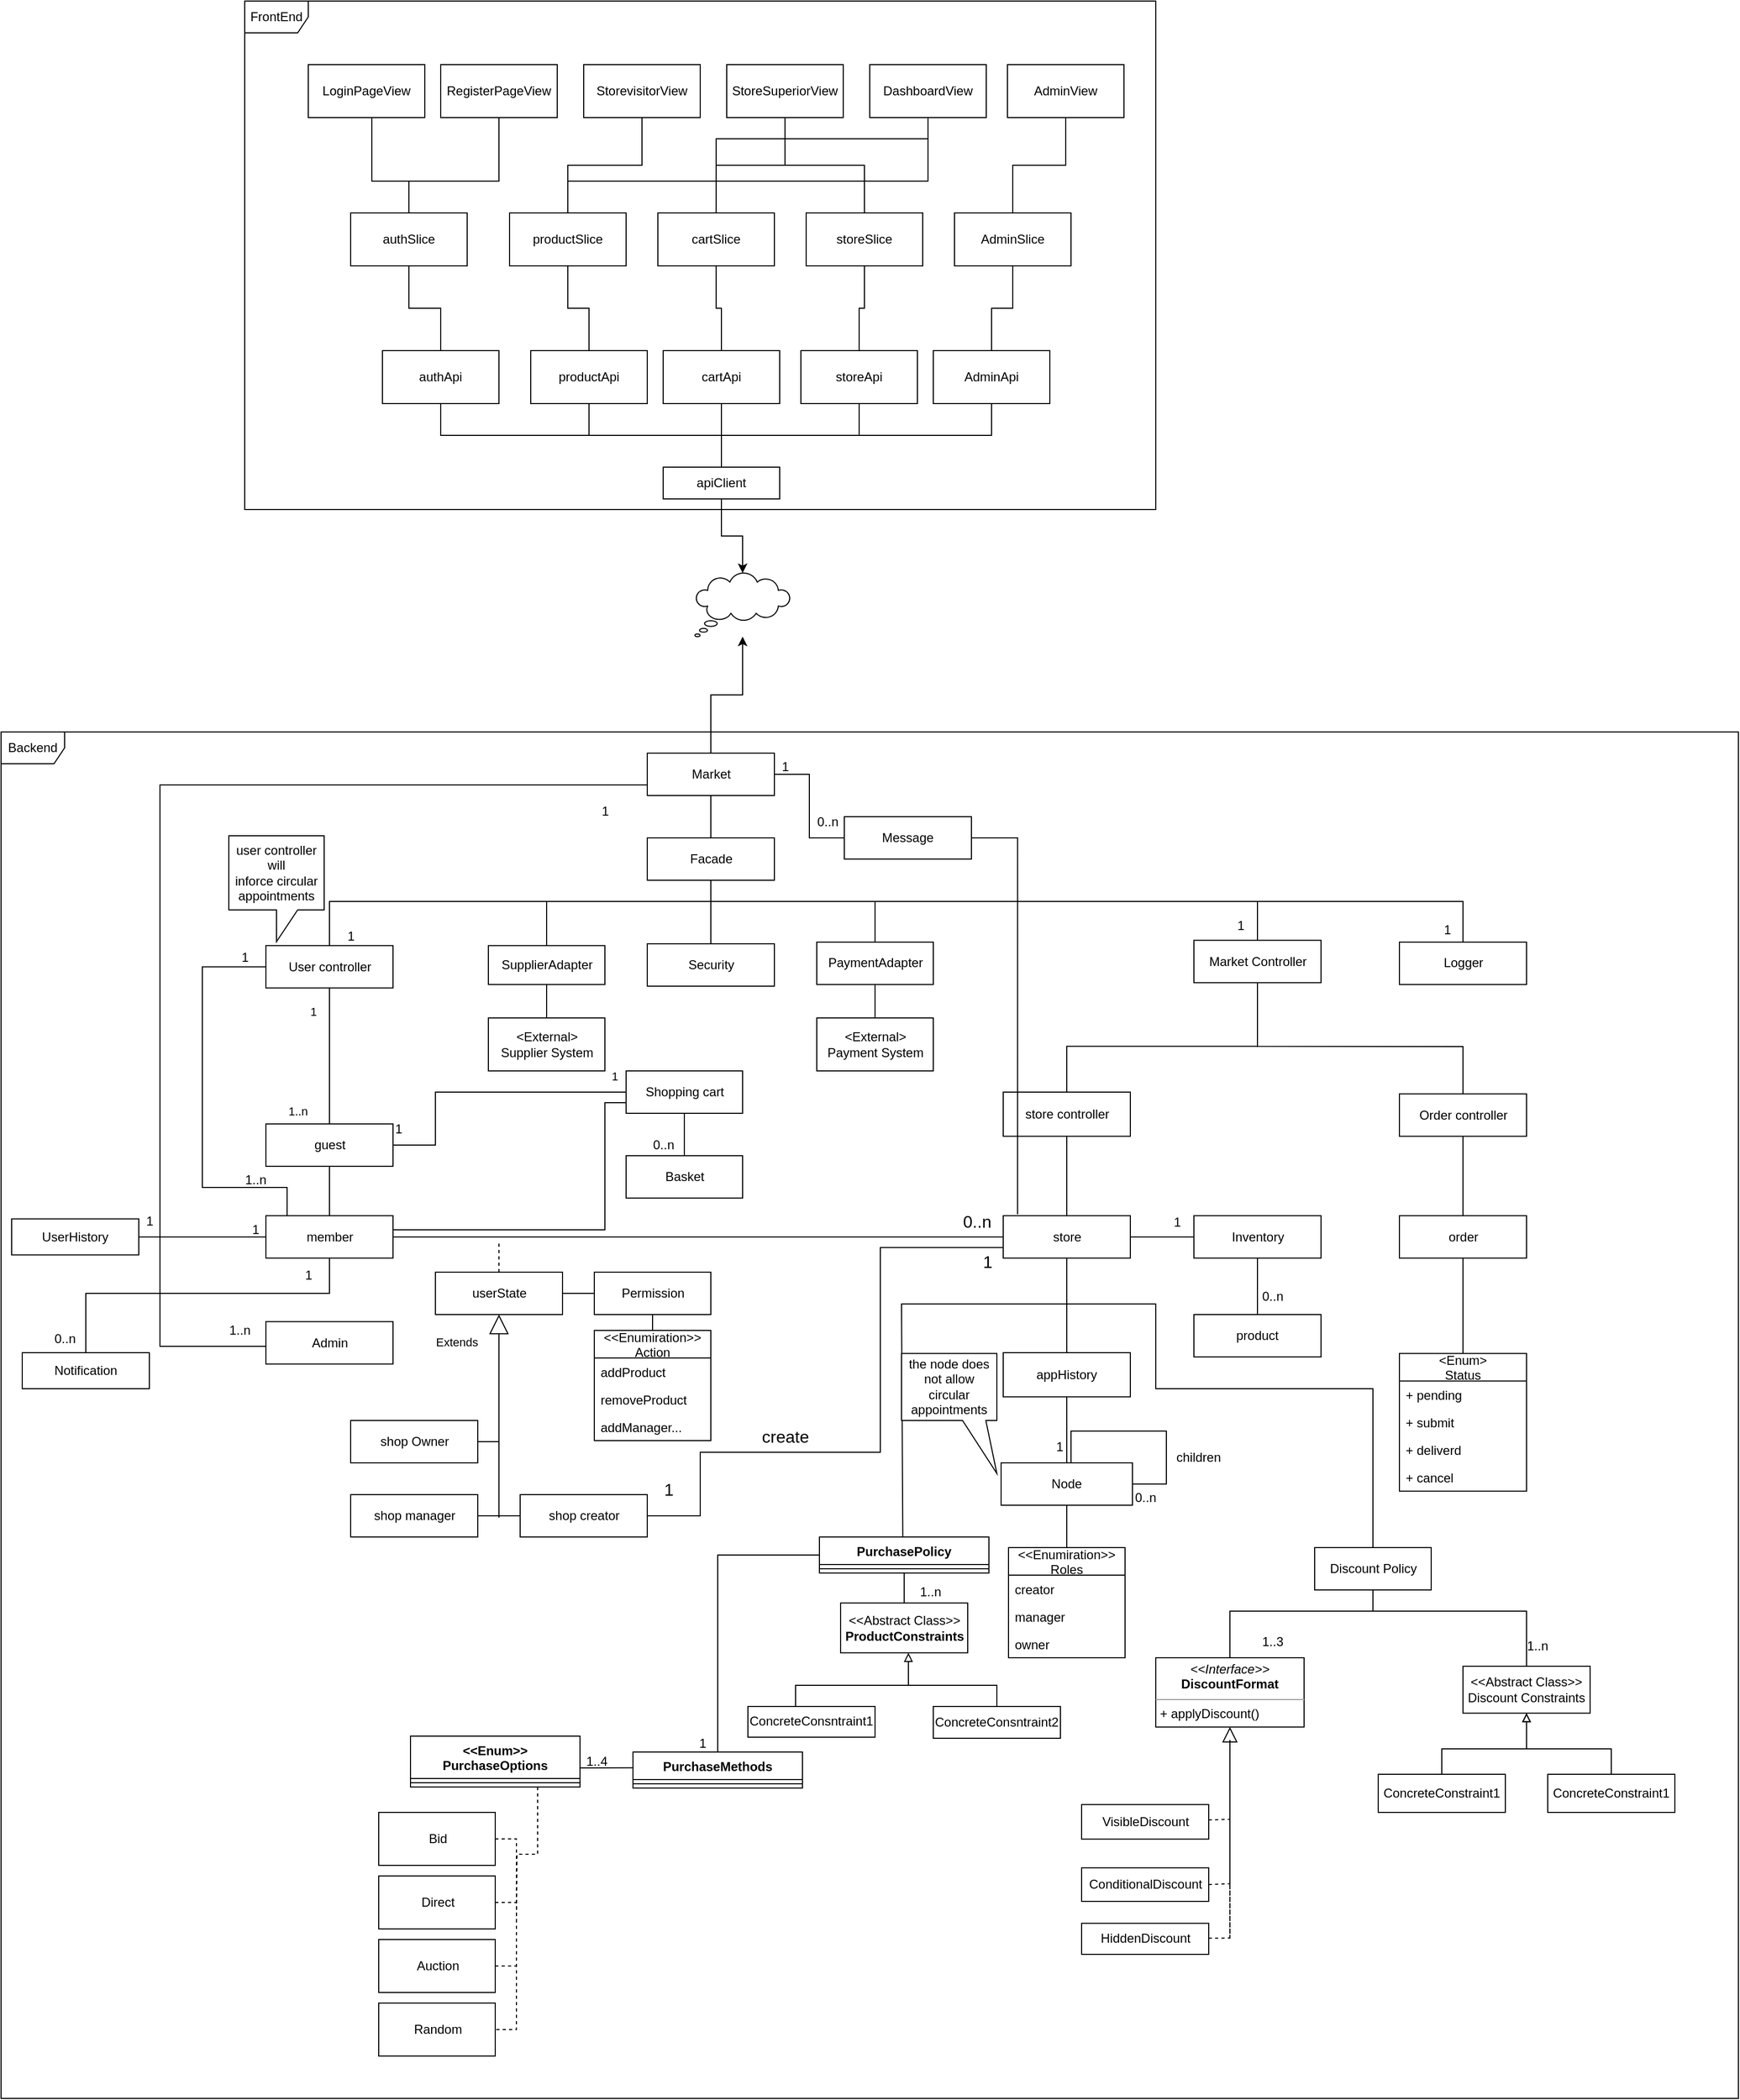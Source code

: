<mxfile version="21.2.8" type="device">
  <diagram name="‫עמוד-1‬" id="rkFVJ4aE5Ij6ZQvHDKRF">
    <mxGraphModel dx="1863" dy="606" grid="1" gridSize="10" guides="1" tooltips="1" connect="1" arrows="1" fold="1" page="1" pageScale="1" pageWidth="827" pageHeight="1169" math="0" shadow="0">
      <root>
        <mxCell id="0" />
        <mxCell id="1" parent="0" />
        <mxCell id="p_VHPN1_gjO6qZcoMLTe-69" style="edgeStyle=orthogonalEdgeStyle;rounded=0;orthogonalLoop=1;jettySize=auto;html=1;entryX=1;entryY=0.5;entryDx=0;entryDy=0;endArrow=block;endFill=0;" parent="1" edge="1">
          <mxGeometry relative="1" as="geometry">
            <mxPoint x="240" y="1168.5" as="sourcePoint" />
          </mxGeometry>
        </mxCell>
        <mxCell id="z_OuiW_2AXX-yyu415o9-2" value="" style="group" parent="1" vertex="1" connectable="0">
          <mxGeometry x="-240" y="1030" width="1640" height="1290" as="geometry" />
        </mxCell>
        <mxCell id="ODd8JgYDGWRqZiN91gh2-10" value="Market Controller" style="html=1;" parent="z_OuiW_2AXX-yyu415o9-2" vertex="1">
          <mxGeometry x="1126" y="196.7" width="120" height="40" as="geometry" />
        </mxCell>
        <mxCell id="ODd8JgYDGWRqZiN91gh2-11" value="User controller" style="html=1;" parent="z_OuiW_2AXX-yyu415o9-2" vertex="1">
          <mxGeometry x="250" y="201.7" width="120" height="40" as="geometry" />
        </mxCell>
        <mxCell id="ODd8JgYDGWRqZiN91gh2-12" value="store controller" style="html=1;" parent="z_OuiW_2AXX-yyu415o9-2" vertex="1">
          <mxGeometry x="946" y="340" width="120" height="41.7" as="geometry" />
        </mxCell>
        <mxCell id="ODd8JgYDGWRqZiN91gh2-188" style="edgeStyle=none;rounded=0;orthogonalLoop=1;jettySize=auto;html=1;entryX=0.5;entryY=0;entryDx=0;entryDy=0;startArrow=none;startFill=0;endArrow=none;endFill=0;" parent="z_OuiW_2AXX-yyu415o9-2" source="ODd8JgYDGWRqZiN91gh2-10" target="ODd8JgYDGWRqZiN91gh2-12" edge="1">
          <mxGeometry relative="1" as="geometry">
            <Array as="points">
              <mxPoint x="1186" y="296.7" />
              <mxPoint x="1006" y="296.7" />
            </Array>
          </mxGeometry>
        </mxCell>
        <mxCell id="ODd8JgYDGWRqZiN91gh2-17" value="1" style="endArrow=none;html=1;endSize=12;startArrow=none;startSize=14;startFill=0;edgeStyle=orthogonalEdgeStyle;align=left;verticalAlign=bottom;rounded=0;endFill=0;exitX=0.5;exitY=1;exitDx=0;exitDy=0;" parent="z_OuiW_2AXX-yyu415o9-2" source="ODd8JgYDGWRqZiN91gh2-11" target="ODd8JgYDGWRqZiN91gh2-43" edge="1">
          <mxGeometry x="-0.52" y="-20" relative="1" as="geometry">
            <mxPoint x="290" y="290" as="sourcePoint" />
            <mxPoint x="320" y="460" as="targetPoint" />
            <mxPoint as="offset" />
            <Array as="points" />
          </mxGeometry>
        </mxCell>
        <mxCell id="ODd8JgYDGWRqZiN91gh2-46" value="1..n" style="edgeLabel;html=1;align=center;verticalAlign=middle;resizable=0;points=[];" parent="ODd8JgYDGWRqZiN91gh2-17" vertex="1" connectable="0">
          <mxGeometry x="0.877" y="3" relative="1" as="geometry">
            <mxPoint x="-33" y="-4" as="offset" />
          </mxGeometry>
        </mxCell>
        <mxCell id="ODd8JgYDGWRqZiN91gh2-18" value="userState&lt;br&gt;" style="html=1;" parent="z_OuiW_2AXX-yyu415o9-2" vertex="1">
          <mxGeometry x="410" y="510" width="120" height="40" as="geometry" />
        </mxCell>
        <mxCell id="ODd8JgYDGWRqZiN91gh2-20" value="Market" style="html=1;" parent="z_OuiW_2AXX-yyu415o9-2" vertex="1">
          <mxGeometry x="610" y="20" width="120" height="40" as="geometry" />
        </mxCell>
        <mxCell id="ODd8JgYDGWRqZiN91gh2-25" style="edgeStyle=orthogonalEdgeStyle;rounded=0;orthogonalLoop=1;jettySize=auto;html=1;entryX=0.5;entryY=0;entryDx=0;entryDy=0;endArrow=none;endFill=0;" parent="z_OuiW_2AXX-yyu415o9-2" target="ODd8JgYDGWRqZiN91gh2-11" edge="1">
          <mxGeometry relative="1" as="geometry">
            <mxPoint x="650" y="160" as="sourcePoint" />
            <Array as="points">
              <mxPoint x="310" y="160" />
            </Array>
          </mxGeometry>
        </mxCell>
        <mxCell id="ODd8JgYDGWRqZiN91gh2-22" value="Facade" style="html=1;" parent="z_OuiW_2AXX-yyu415o9-2" vertex="1">
          <mxGeometry x="610" y="100" width="120" height="40" as="geometry" />
        </mxCell>
        <mxCell id="ODd8JgYDGWRqZiN91gh2-21" style="edgeStyle=orthogonalEdgeStyle;rounded=0;orthogonalLoop=1;jettySize=auto;html=1;endArrow=none;endFill=0;" parent="z_OuiW_2AXX-yyu415o9-2" source="ODd8JgYDGWRqZiN91gh2-20" target="ODd8JgYDGWRqZiN91gh2-22" edge="1">
          <mxGeometry relative="1" as="geometry">
            <mxPoint x="430" y="110" as="targetPoint" />
          </mxGeometry>
        </mxCell>
        <mxCell id="ODd8JgYDGWRqZiN91gh2-27" value="store" style="html=1;" parent="z_OuiW_2AXX-yyu415o9-2" vertex="1">
          <mxGeometry x="946" y="456.7" width="120" height="40" as="geometry" />
        </mxCell>
        <mxCell id="ODd8JgYDGWRqZiN91gh2-29" value="Order controller" style="html=1;" parent="z_OuiW_2AXX-yyu415o9-2" vertex="1">
          <mxGeometry x="1320" y="341.7" width="120" height="40" as="geometry" />
        </mxCell>
        <mxCell id="ODd8JgYDGWRqZiN91gh2-189" style="edgeStyle=none;rounded=0;orthogonalLoop=1;jettySize=auto;html=1;entryX=0.5;entryY=0;entryDx=0;entryDy=0;startArrow=none;startFill=0;endArrow=none;endFill=0;" parent="z_OuiW_2AXX-yyu415o9-2" source="ODd8JgYDGWRqZiN91gh2-10" target="ODd8JgYDGWRqZiN91gh2-29" edge="1">
          <mxGeometry relative="1" as="geometry">
            <Array as="points">
              <mxPoint x="1186" y="296.7" />
              <mxPoint x="1380" y="297" />
            </Array>
          </mxGeometry>
        </mxCell>
        <mxCell id="p_VHPN1_gjO6qZcoMLTe-162" style="edgeStyle=orthogonalEdgeStyle;rounded=0;orthogonalLoop=1;jettySize=auto;html=1;entryX=0;entryY=0.75;entryDx=0;entryDy=0;startArrow=none;startFill=0;endArrow=none;endFill=0;exitX=1;exitY=0.5;exitDx=0;exitDy=0;" parent="z_OuiW_2AXX-yyu415o9-2" source="ODd8JgYDGWRqZiN91gh2-37" target="ODd8JgYDGWRqZiN91gh2-27" edge="1">
          <mxGeometry relative="1" as="geometry">
            <Array as="points">
              <mxPoint x="660" y="740" />
              <mxPoint x="660" y="680" />
              <mxPoint x="830" y="680" />
              <mxPoint x="830" y="487" />
            </Array>
          </mxGeometry>
        </mxCell>
        <mxCell id="AzfcRdBWu6o6woVq7pez-21" style="edgeStyle=orthogonalEdgeStyle;rounded=0;orthogonalLoop=1;jettySize=auto;html=1;endArrow=none;endFill=0;" parent="z_OuiW_2AXX-yyu415o9-2" source="ODd8JgYDGWRqZiN91gh2-35" edge="1">
          <mxGeometry relative="1" as="geometry">
            <mxPoint x="470.0" y="670" as="targetPoint" />
          </mxGeometry>
        </mxCell>
        <mxCell id="ODd8JgYDGWRqZiN91gh2-35" value="shop Owner" style="html=1;" parent="z_OuiW_2AXX-yyu415o9-2" vertex="1">
          <mxGeometry x="330" y="650" width="120" height="40" as="geometry" />
        </mxCell>
        <mxCell id="AzfcRdBWu6o6woVq7pez-20" style="edgeStyle=orthogonalEdgeStyle;rounded=0;orthogonalLoop=1;jettySize=auto;html=1;endArrow=none;endFill=0;" parent="z_OuiW_2AXX-yyu415o9-2" source="ODd8JgYDGWRqZiN91gh2-36" edge="1">
          <mxGeometry relative="1" as="geometry">
            <mxPoint x="470.0" y="740.0" as="targetPoint" />
          </mxGeometry>
        </mxCell>
        <mxCell id="ODd8JgYDGWRqZiN91gh2-36" value="shop manager" style="html=1;" parent="z_OuiW_2AXX-yyu415o9-2" vertex="1">
          <mxGeometry x="330" y="720" width="120" height="40" as="geometry" />
        </mxCell>
        <mxCell id="AzfcRdBWu6o6woVq7pez-23" style="edgeStyle=orthogonalEdgeStyle;rounded=0;orthogonalLoop=1;jettySize=auto;html=1;endArrow=none;endFill=0;" parent="z_OuiW_2AXX-yyu415o9-2" source="ODd8JgYDGWRqZiN91gh2-37" edge="1">
          <mxGeometry relative="1" as="geometry">
            <mxPoint x="470" y="741.31" as="targetPoint" />
          </mxGeometry>
        </mxCell>
        <mxCell id="ODd8JgYDGWRqZiN91gh2-37" value="shop creator" style="html=1;" parent="z_OuiW_2AXX-yyu415o9-2" vertex="1">
          <mxGeometry x="490" y="720" width="120" height="40" as="geometry" />
        </mxCell>
        <mxCell id="ODd8JgYDGWRqZiN91gh2-43" value="guest" style="html=1;" parent="z_OuiW_2AXX-yyu415o9-2" vertex="1">
          <mxGeometry x="250" y="370.05" width="120" height="40" as="geometry" />
        </mxCell>
        <mxCell id="ODd8JgYDGWRqZiN91gh2-49" value="" style="endArrow=none;endFill=0;endSize=24;html=1;rounded=0;exitX=0.5;exitY=0;exitDx=0;exitDy=0;entryX=0.5;entryY=1;entryDx=0;entryDy=0;startArrow=none;startFill=0;" parent="z_OuiW_2AXX-yyu415o9-2" source="ODd8JgYDGWRqZiN91gh2-27" target="ODd8JgYDGWRqZiN91gh2-12" edge="1">
          <mxGeometry width="160" relative="1" as="geometry">
            <mxPoint x="630" y="471.7" as="sourcePoint" />
            <mxPoint x="1046" y="396.7" as="targetPoint" />
          </mxGeometry>
        </mxCell>
        <mxCell id="ODd8JgYDGWRqZiN91gh2-52" value="Inventory" style="html=1;" parent="z_OuiW_2AXX-yyu415o9-2" vertex="1">
          <mxGeometry x="1126" y="456.7" width="120" height="40" as="geometry" />
        </mxCell>
        <mxCell id="ODd8JgYDGWRqZiN91gh2-55" value="order" style="html=1;" parent="z_OuiW_2AXX-yyu415o9-2" vertex="1">
          <mxGeometry x="1320" y="456.7" width="120" height="40" as="geometry" />
        </mxCell>
        <mxCell id="ODd8JgYDGWRqZiN91gh2-58" value="" style="endArrow=none;endFill=0;endSize=24;html=1;rounded=0;exitX=0.5;exitY=0;exitDx=0;exitDy=0;entryX=0.5;entryY=1;entryDx=0;entryDy=0;startArrow=none;startFill=0;" parent="z_OuiW_2AXX-yyu415o9-2" source="ODd8JgYDGWRqZiN91gh2-55" target="ODd8JgYDGWRqZiN91gh2-29" edge="1">
          <mxGeometry width="160" relative="1" as="geometry">
            <mxPoint x="1383" y="386.7" as="sourcePoint" />
            <mxPoint x="1316" y="426.7" as="targetPoint" />
          </mxGeometry>
        </mxCell>
        <mxCell id="ODd8JgYDGWRqZiN91gh2-70" value="&lt;Enum&gt;&#xa;Status" style="swimlane;fontStyle=0;childLayout=stackLayout;horizontal=1;startSize=26;fillColor=none;horizontalStack=0;resizeParent=1;resizeParentMax=0;resizeLast=0;collapsible=1;marginBottom=0;" parent="z_OuiW_2AXX-yyu415o9-2" vertex="1">
          <mxGeometry x="1320" y="586.7" width="120" height="130" as="geometry" />
        </mxCell>
        <mxCell id="ODd8JgYDGWRqZiN91gh2-71" value="+ pending" style="text;strokeColor=none;fillColor=none;align=left;verticalAlign=top;spacingLeft=4;spacingRight=4;overflow=hidden;rotatable=0;points=[[0,0.5],[1,0.5]];portConstraint=eastwest;" parent="ODd8JgYDGWRqZiN91gh2-70" vertex="1">
          <mxGeometry y="26" width="120" height="26" as="geometry" />
        </mxCell>
        <mxCell id="ODd8JgYDGWRqZiN91gh2-72" value="+ submit" style="text;strokeColor=none;fillColor=none;align=left;verticalAlign=top;spacingLeft=4;spacingRight=4;overflow=hidden;rotatable=0;points=[[0,0.5],[1,0.5]];portConstraint=eastwest;" parent="ODd8JgYDGWRqZiN91gh2-70" vertex="1">
          <mxGeometry y="52" width="120" height="26" as="geometry" />
        </mxCell>
        <mxCell id="ODd8JgYDGWRqZiN91gh2-74" value="+ deliverd" style="text;strokeColor=none;fillColor=none;align=left;verticalAlign=top;spacingLeft=4;spacingRight=4;overflow=hidden;rotatable=0;points=[[0,0.5],[1,0.5]];portConstraint=eastwest;" parent="ODd8JgYDGWRqZiN91gh2-70" vertex="1">
          <mxGeometry y="78" width="120" height="26" as="geometry" />
        </mxCell>
        <mxCell id="ODd8JgYDGWRqZiN91gh2-73" value="+ cancel" style="text;strokeColor=none;fillColor=none;align=left;verticalAlign=top;spacingLeft=4;spacingRight=4;overflow=hidden;rotatable=0;points=[[0,0.5],[1,0.5]];portConstraint=eastwest;" parent="ODd8JgYDGWRqZiN91gh2-70" vertex="1">
          <mxGeometry y="104" width="120" height="26" as="geometry" />
        </mxCell>
        <mxCell id="ODd8JgYDGWRqZiN91gh2-75" value="" style="endArrow=none;endFill=0;endSize=12;html=1;rounded=0;exitX=0.5;exitY=1;exitDx=0;exitDy=0;entryX=0.5;entryY=0;entryDx=0;entryDy=0;startArrow=none;startFill=0;" parent="z_OuiW_2AXX-yyu415o9-2" source="ODd8JgYDGWRqZiN91gh2-55" target="ODd8JgYDGWRqZiN91gh2-70" edge="1">
          <mxGeometry width="160" relative="1" as="geometry">
            <mxPoint x="1367" y="546.7" as="sourcePoint" />
            <mxPoint x="1527" y="546.7" as="targetPoint" />
          </mxGeometry>
        </mxCell>
        <mxCell id="ODd8JgYDGWRqZiN91gh2-76" value="Shopping cart" style="html=1;" parent="z_OuiW_2AXX-yyu415o9-2" vertex="1">
          <mxGeometry x="590" y="320" width="110" height="40" as="geometry" />
        </mxCell>
        <mxCell id="ODd8JgYDGWRqZiN91gh2-83" style="edgeStyle=none;rounded=0;orthogonalLoop=1;jettySize=auto;html=1;startArrow=none;startFill=0;endArrow=none;endFill=0;entryX=0;entryY=0.5;entryDx=0;entryDy=0;exitX=1;exitY=0.5;exitDx=0;exitDy=0;" parent="z_OuiW_2AXX-yyu415o9-2" source="ODd8JgYDGWRqZiN91gh2-43" target="ODd8JgYDGWRqZiN91gh2-76" edge="1">
          <mxGeometry relative="1" as="geometry">
            <mxPoint x="260" y="476.7" as="sourcePoint" />
            <Array as="points">
              <mxPoint x="410" y="390" />
              <mxPoint x="410" y="340" />
              <mxPoint x="580" y="340" />
            </Array>
          </mxGeometry>
        </mxCell>
        <mxCell id="ODd8JgYDGWRqZiN91gh2-77" value="Basket" style="html=1;" parent="z_OuiW_2AXX-yyu415o9-2" vertex="1">
          <mxGeometry x="590" y="400.05" width="110" height="40" as="geometry" />
        </mxCell>
        <mxCell id="ODd8JgYDGWRqZiN91gh2-82" value="" style="endArrow=none;endFill=0;endSize=24;html=1;rounded=0;exitX=0.5;exitY=0;exitDx=0;exitDy=0;" parent="z_OuiW_2AXX-yyu415o9-2" source="ODd8JgYDGWRqZiN91gh2-77" target="ODd8JgYDGWRqZiN91gh2-76" edge="1">
          <mxGeometry width="160" relative="1" as="geometry">
            <mxPoint x="-7.105e-15" y="523.35" as="sourcePoint" />
            <mxPoint x="-20.0" y="513.35" as="targetPoint" />
          </mxGeometry>
        </mxCell>
        <mxCell id="ODd8JgYDGWRqZiN91gh2-85" value="Admin" style="html=1;" parent="z_OuiW_2AXX-yyu415o9-2" vertex="1">
          <mxGeometry x="250" y="556.7" width="120" height="40" as="geometry" />
        </mxCell>
        <mxCell id="-APXzpNi7e3R-6h7DP6N-12" style="edgeStyle=orthogonalEdgeStyle;rounded=0;orthogonalLoop=1;jettySize=auto;html=1;entryX=0;entryY=0.5;entryDx=0;entryDy=0;endArrow=none;endFill=0;" parent="z_OuiW_2AXX-yyu415o9-2" source="ODd8JgYDGWRqZiN91gh2-20" target="ODd8JgYDGWRqZiN91gh2-85" edge="1">
          <mxGeometry relative="1" as="geometry">
            <mxPoint x="230" y="710" as="targetPoint" />
            <Array as="points">
              <mxPoint x="150" y="50" />
              <mxPoint x="150" y="580" />
              <mxPoint x="250" y="580" />
            </Array>
          </mxGeometry>
        </mxCell>
        <mxCell id="ODd8JgYDGWRqZiN91gh2-110" value="Extends" style="endArrow=block;endSize=16;endFill=0;html=1;rounded=0;entryX=0.5;entryY=1;entryDx=0;entryDy=0;" parent="z_OuiW_2AXX-yyu415o9-2" target="ODd8JgYDGWRqZiN91gh2-18" edge="1">
          <mxGeometry x="0.726" y="40" width="160" relative="1" as="geometry">
            <mxPoint x="470" y="740" as="sourcePoint" />
            <mxPoint x="130" y="932.9" as="targetPoint" />
            <Array as="points" />
            <mxPoint as="offset" />
          </mxGeometry>
        </mxCell>
        <mxCell id="ODd8JgYDGWRqZiN91gh2-123" value="member" style="html=1;" parent="z_OuiW_2AXX-yyu415o9-2" vertex="1">
          <mxGeometry x="250" y="456.7" width="120" height="40" as="geometry" />
        </mxCell>
        <mxCell id="AzfcRdBWu6o6woVq7pez-9" style="edgeStyle=orthogonalEdgeStyle;rounded=0;orthogonalLoop=1;jettySize=auto;html=1;endArrow=none;endFill=0;" parent="z_OuiW_2AXX-yyu415o9-2" source="ODd8JgYDGWRqZiN91gh2-11" target="ODd8JgYDGWRqZiN91gh2-123" edge="1">
          <mxGeometry relative="1" as="geometry">
            <Array as="points">
              <mxPoint x="190" y="222" />
              <mxPoint x="190" y="430" />
              <mxPoint x="270" y="430" />
            </Array>
          </mxGeometry>
        </mxCell>
        <mxCell id="AzfcRdBWu6o6woVq7pez-13" style="edgeStyle=orthogonalEdgeStyle;rounded=0;orthogonalLoop=1;jettySize=auto;html=1;endArrow=none;endFill=0;" parent="z_OuiW_2AXX-yyu415o9-2" source="ODd8JgYDGWRqZiN91gh2-76" target="ODd8JgYDGWRqZiN91gh2-123" edge="1">
          <mxGeometry relative="1" as="geometry">
            <Array as="points">
              <mxPoint x="570" y="350" />
              <mxPoint x="570" y="470" />
            </Array>
          </mxGeometry>
        </mxCell>
        <mxCell id="yxRQthmmu6O1LKz6OyQO-62" style="edgeStyle=orthogonalEdgeStyle;rounded=0;orthogonalLoop=1;jettySize=auto;html=1;fontSize=12;endArrow=none;endFill=0;exitX=1;exitY=0.5;exitDx=0;exitDy=0;" parent="z_OuiW_2AXX-yyu415o9-2" source="ODd8JgYDGWRqZiN91gh2-123" target="ODd8JgYDGWRqZiN91gh2-27" edge="1">
          <mxGeometry relative="1" as="geometry">
            <mxPoint x="380" y="476.7" as="sourcePoint" />
          </mxGeometry>
        </mxCell>
        <mxCell id="ODd8JgYDGWRqZiN91gh2-139" style="edgeStyle=orthogonalEdgeStyle;rounded=0;orthogonalLoop=1;jettySize=auto;html=1;entryX=0.5;entryY=0;entryDx=0;entryDy=0;exitX=0.5;exitY=1;exitDx=0;exitDy=0;startArrow=none;endArrow=none;endFill=0;" parent="z_OuiW_2AXX-yyu415o9-2" source="ODd8JgYDGWRqZiN91gh2-22" target="ODd8JgYDGWRqZiN91gh2-10" edge="1">
          <mxGeometry relative="1" as="geometry">
            <mxPoint x="600" y="190" as="sourcePoint" />
            <mxPoint x="240" y="190" as="targetPoint" />
            <Array as="points">
              <mxPoint x="670" y="160" />
              <mxPoint x="1186" y="160" />
            </Array>
          </mxGeometry>
        </mxCell>
        <mxCell id="ODd8JgYDGWRqZiN91gh2-175" value="" style="group" parent="z_OuiW_2AXX-yyu415o9-2" vertex="1" connectable="0">
          <mxGeometry x="1020" y="874.0" width="210" height="283.3" as="geometry" />
        </mxCell>
        <mxCell id="ODd8JgYDGWRqZiN91gh2-147" value="&lt;p style=&quot;margin:0px;margin-top:4px;text-align:center;&quot;&gt;&lt;i&gt;&amp;lt;&amp;lt;Interface&amp;gt;&amp;gt;&lt;/i&gt;&lt;br&gt;&lt;b&gt;DiscountFormat&lt;/b&gt;&lt;/p&gt;&lt;hr size=&quot;1&quot;&gt;&lt;p style=&quot;margin:0px;margin-left:4px;&quot;&gt;+ applyDiscount()&lt;br&gt;&lt;br&gt;&lt;/p&gt;" style="verticalAlign=top;align=left;overflow=fill;fontSize=12;fontFamily=Helvetica;html=1;" parent="ODd8JgYDGWRqZiN91gh2-175" vertex="1">
          <mxGeometry x="70" width="140" height="65.384" as="geometry" />
        </mxCell>
        <mxCell id="ODd8JgYDGWRqZiN91gh2-160" value="ConditionalDiscount" style="html=1;" parent="ODd8JgYDGWRqZiN91gh2-175" vertex="1">
          <mxGeometry y="198.3" width="120" height="31.7" as="geometry" />
        </mxCell>
        <mxCell id="ODd8JgYDGWRqZiN91gh2-162" value="HiddenDiscount" style="html=1;" parent="ODd8JgYDGWRqZiN91gh2-175" vertex="1">
          <mxGeometry y="250.7" width="120" height="29.3" as="geometry" />
        </mxCell>
        <mxCell id="ODd8JgYDGWRqZiN91gh2-163" value="VisibleDiscount" style="html=1;" parent="ODd8JgYDGWRqZiN91gh2-175" vertex="1">
          <mxGeometry y="138.614" width="120" height="32.599" as="geometry" />
        </mxCell>
        <mxCell id="ODd8JgYDGWRqZiN91gh2-166" value="" style="endArrow=block;dashed=1;endFill=0;endSize=12;html=1;rounded=0;entryX=0.5;entryY=1;entryDx=0;entryDy=0;" parent="ODd8JgYDGWRqZiN91gh2-175" target="ODd8JgYDGWRqZiN91gh2-147" edge="1">
          <mxGeometry width="160" relative="1" as="geometry">
            <mxPoint x="140" y="264.619" as="sourcePoint" />
            <mxPoint x="150" y="68.467" as="targetPoint" />
            <Array as="points">
              <mxPoint x="140" y="180.554" />
              <mxPoint x="140" y="77.807" />
            </Array>
          </mxGeometry>
        </mxCell>
        <mxCell id="ODd8JgYDGWRqZiN91gh2-167" value="" style="html=1;verticalAlign=bottom;endArrow=none;dashed=1;endSize=8;rounded=0;endFill=0;" parent="ODd8JgYDGWRqZiN91gh2-175" source="ODd8JgYDGWRqZiN91gh2-163" edge="1">
          <mxGeometry relative="1" as="geometry">
            <mxPoint x="170" y="157.165" as="sourcePoint" />
            <mxPoint x="140" y="96.488" as="targetPoint" />
            <Array as="points">
              <mxPoint x="140" y="152.532" />
            </Array>
          </mxGeometry>
        </mxCell>
        <mxCell id="ODd8JgYDGWRqZiN91gh2-168" value="" style="html=1;verticalAlign=bottom;endArrow=none;dashed=1;endSize=8;rounded=0;endFill=0;exitX=1;exitY=0.5;exitDx=0;exitDy=0;" parent="ODd8JgYDGWRqZiN91gh2-175" source="ODd8JgYDGWRqZiN91gh2-160" edge="1">
          <mxGeometry relative="1" as="geometry">
            <mxPoint x="170" y="213.246" as="sourcePoint" />
            <mxPoint x="140" y="77.807" as="targetPoint" />
            <Array as="points">
              <mxPoint x="140" y="213.246" />
            </Array>
          </mxGeometry>
        </mxCell>
        <mxCell id="ODd8JgYDGWRqZiN91gh2-169" value="" style="html=1;verticalAlign=bottom;endArrow=none;dashed=1;endSize=8;rounded=0;endFill=0;" parent="ODd8JgYDGWRqZiN91gh2-175" source="ODd8JgYDGWRqZiN91gh2-162" edge="1">
          <mxGeometry relative="1" as="geometry">
            <mxPoint x="170" y="269.283" as="sourcePoint" />
            <mxPoint x="140" y="77.807" as="targetPoint" />
            <Array as="points">
              <mxPoint x="140" y="264.619" />
              <mxPoint x="140" y="77.807" />
            </Array>
          </mxGeometry>
        </mxCell>
        <mxCell id="ODd8JgYDGWRqZiN91gh2-181" value="1..3" style="text;html=1;align=center;verticalAlign=middle;resizable=0;points=[];autosize=1;strokeColor=none;fillColor=none;" parent="z_OuiW_2AXX-yyu415o9-2" vertex="1">
          <mxGeometry x="1180" y="844" width="40" height="30" as="geometry" />
        </mxCell>
        <mxCell id="ODd8JgYDGWRqZiN91gh2-184" value="Discount Policy" style="html=1;" parent="z_OuiW_2AXX-yyu415o9-2" vertex="1">
          <mxGeometry x="1240" y="770.0" width="110" height="40" as="geometry" />
        </mxCell>
        <mxCell id="AzfcRdBWu6o6woVq7pez-49" style="edgeStyle=orthogonalEdgeStyle;rounded=0;orthogonalLoop=1;jettySize=auto;html=1;entryX=0.5;entryY=0;entryDx=0;entryDy=0;endArrow=none;endFill=0;" parent="z_OuiW_2AXX-yyu415o9-2" source="ODd8JgYDGWRqZiN91gh2-27" target="ODd8JgYDGWRqZiN91gh2-184" edge="1">
          <mxGeometry relative="1" as="geometry">
            <Array as="points">
              <mxPoint x="1006" y="540" />
              <mxPoint x="1090" y="540" />
              <mxPoint x="1090" y="620" />
              <mxPoint x="1295" y="620" />
            </Array>
          </mxGeometry>
        </mxCell>
        <mxCell id="yxRQthmmu6O1LKz6OyQO-5" value="" style="endArrow=none;html=1;endSize=12;startArrow=none;startSize=14;startFill=0;edgeStyle=orthogonalEdgeStyle;align=left;verticalAlign=bottom;rounded=0;entryX=0.5;entryY=0;entryDx=0;entryDy=0;endFill=0;exitX=0.5;exitY=1;exitDx=0;exitDy=0;" parent="z_OuiW_2AXX-yyu415o9-2" source="ODd8JgYDGWRqZiN91gh2-184" target="ODd8JgYDGWRqZiN91gh2-147" edge="1">
          <mxGeometry x="-0.156" y="60" relative="1" as="geometry">
            <mxPoint x="1090" y="844" as="sourcePoint" />
            <mxPoint x="1126.96" y="800.71" as="targetPoint" />
            <mxPoint as="offset" />
            <Array as="points">
              <mxPoint x="1295" y="830" />
              <mxPoint x="1160" y="830" />
            </Array>
          </mxGeometry>
        </mxCell>
        <mxCell id="yxRQthmmu6O1LKz6OyQO-16" value="" style="endArrow=none;endFill=0;endSize=24;html=1;rounded=0;exitX=0;exitY=0.5;exitDx=0;exitDy=0;entryX=1;entryY=0.5;entryDx=0;entryDy=0;startArrow=none;startFill=0;" parent="z_OuiW_2AXX-yyu415o9-2" source="ODd8JgYDGWRqZiN91gh2-52" target="ODd8JgYDGWRqZiN91gh2-27" edge="1">
          <mxGeometry width="160" relative="1" as="geometry">
            <mxPoint x="1111" y="386.7" as="sourcePoint" />
            <mxPoint x="1106" y="446.7" as="targetPoint" />
            <Array as="points" />
          </mxGeometry>
        </mxCell>
        <mxCell id="yxRQthmmu6O1LKz6OyQO-40" value="Permission" style="html=1;fontSize=12;" parent="z_OuiW_2AXX-yyu415o9-2" vertex="1">
          <mxGeometry x="560" y="510" width="110" height="40" as="geometry" />
        </mxCell>
        <mxCell id="AzfcRdBWu6o6woVq7pez-27" style="edgeStyle=orthogonalEdgeStyle;rounded=0;orthogonalLoop=1;jettySize=auto;html=1;entryX=0;entryY=0.5;entryDx=0;entryDy=0;endArrow=none;endFill=0;" parent="z_OuiW_2AXX-yyu415o9-2" source="ODd8JgYDGWRqZiN91gh2-18" target="yxRQthmmu6O1LKz6OyQO-40" edge="1">
          <mxGeometry relative="1" as="geometry" />
        </mxCell>
        <mxCell id="yxRQthmmu6O1LKz6OyQO-52" value="&lt;&lt;Enumiration&gt;&gt;&#xa;Action" style="swimlane;fontStyle=0;childLayout=stackLayout;horizontal=1;startSize=26;fillColor=none;horizontalStack=0;resizeParent=1;resizeParentMax=0;resizeLast=0;collapsible=1;marginBottom=0;fontSize=12;" parent="z_OuiW_2AXX-yyu415o9-2" vertex="1">
          <mxGeometry x="560" y="565" width="110" height="104" as="geometry" />
        </mxCell>
        <mxCell id="yxRQthmmu6O1LKz6OyQO-53" value="addProduct" style="text;strokeColor=none;fillColor=none;align=left;verticalAlign=top;spacingLeft=4;spacingRight=4;overflow=hidden;rotatable=0;points=[[0,0.5],[1,0.5]];portConstraint=eastwest;fontSize=12;" parent="yxRQthmmu6O1LKz6OyQO-52" vertex="1">
          <mxGeometry y="26" width="110" height="26" as="geometry" />
        </mxCell>
        <mxCell id="yxRQthmmu6O1LKz6OyQO-54" value="removeProduct" style="text;strokeColor=none;fillColor=none;align=left;verticalAlign=top;spacingLeft=4;spacingRight=4;overflow=hidden;rotatable=0;points=[[0,0.5],[1,0.5]];portConstraint=eastwest;fontSize=12;" parent="yxRQthmmu6O1LKz6OyQO-52" vertex="1">
          <mxGeometry y="52" width="110" height="26" as="geometry" />
        </mxCell>
        <mxCell id="yxRQthmmu6O1LKz6OyQO-55" value="addManager..." style="text;strokeColor=none;fillColor=none;align=left;verticalAlign=top;spacingLeft=4;spacingRight=4;overflow=hidden;rotatable=0;points=[[0,0.5],[1,0.5]];portConstraint=eastwest;fontSize=12;" parent="yxRQthmmu6O1LKz6OyQO-52" vertex="1">
          <mxGeometry y="78" width="110" height="26" as="geometry" />
        </mxCell>
        <mxCell id="yxRQthmmu6O1LKz6OyQO-56" value="" style="endArrow=none;endFill=0;endSize=24;html=1;rounded=0;entryX=0.5;entryY=1;entryDx=0;entryDy=0;startArrow=none;startFill=0;exitX=0.5;exitY=0;exitDx=0;exitDy=0;" parent="z_OuiW_2AXX-yyu415o9-2" source="yxRQthmmu6O1LKz6OyQO-52" target="yxRQthmmu6O1LKz6OyQO-40" edge="1">
          <mxGeometry width="160" relative="1" as="geometry">
            <mxPoint x="643" y="596.7" as="sourcePoint" />
            <mxPoint x="643" y="549.4" as="targetPoint" />
          </mxGeometry>
        </mxCell>
        <mxCell id="yxRQthmmu6O1LKz6OyQO-57" value="1" style="text;html=1;align=center;verticalAlign=middle;resizable=0;points=[];autosize=1;strokeColor=none;fillColor=none;fontSize=12;" parent="z_OuiW_2AXX-yyu415o9-2" vertex="1">
          <mxGeometry x="360" y="360.0" width="30" height="30" as="geometry" />
        </mxCell>
        <mxCell id="8mWVaUGxtgPUPD3ItH42-2" value="0..n" style="text;html=1;align=center;verticalAlign=middle;resizable=0;points=[];autosize=1;strokeColor=none;fillColor=none;fontSize=16;" parent="z_OuiW_2AXX-yyu415o9-2" vertex="1">
          <mxGeometry x="896" y="446.7" width="50" height="30" as="geometry" />
        </mxCell>
        <mxCell id="8mWVaUGxtgPUPD3ItH42-4" style="edgeStyle=none;curved=1;rounded=0;orthogonalLoop=1;jettySize=auto;html=1;exitX=0.5;exitY=0;exitDx=0;exitDy=0;fontSize=12;startSize=8;endSize=8;" parent="z_OuiW_2AXX-yyu415o9-2" source="ODd8JgYDGWRqZiN91gh2-35" target="ODd8JgYDGWRqZiN91gh2-35" edge="1">
          <mxGeometry relative="1" as="geometry" />
        </mxCell>
        <mxCell id="8mWVaUGxtgPUPD3ItH42-7" value="create&lt;br&gt;" style="text;html=1;align=center;verticalAlign=middle;resizable=0;points=[];autosize=1;strokeColor=none;fillColor=none;fontSize=16;" parent="z_OuiW_2AXX-yyu415o9-2" vertex="1">
          <mxGeometry x="705" y="650" width="70" height="30" as="geometry" />
        </mxCell>
        <mxCell id="8mWVaUGxtgPUPD3ItH42-9" value="1" style="text;html=1;align=center;verticalAlign=middle;resizable=0;points=[];autosize=1;strokeColor=none;fillColor=none;fontSize=16;" parent="z_OuiW_2AXX-yyu415o9-2" vertex="1">
          <mxGeometry x="615" y="700" width="30" height="30" as="geometry" />
        </mxCell>
        <mxCell id="8mWVaUGxtgPUPD3ItH42-10" value="1" style="text;html=1;align=center;verticalAlign=middle;resizable=0;points=[];autosize=1;strokeColor=none;fillColor=none;fontSize=16;" parent="z_OuiW_2AXX-yyu415o9-2" vertex="1">
          <mxGeometry x="916" y="485" width="30" height="30" as="geometry" />
        </mxCell>
        <mxCell id="-APXzpNi7e3R-6h7DP6N-13" value="1..n&lt;br&gt;" style="text;html=1;align=center;verticalAlign=middle;resizable=0;points=[];autosize=1;strokeColor=none;fillColor=none;" parent="z_OuiW_2AXX-yyu415o9-2" vertex="1">
          <mxGeometry x="205" y="550" width="40" height="30" as="geometry" />
        </mxCell>
        <mxCell id="-APXzpNi7e3R-6h7DP6N-14" value="1" style="text;html=1;align=center;verticalAlign=middle;resizable=0;points=[];autosize=1;strokeColor=none;fillColor=none;" parent="z_OuiW_2AXX-yyu415o9-2" vertex="1">
          <mxGeometry x="555" y="60" width="30" height="30" as="geometry" />
        </mxCell>
        <mxCell id="-APXzpNi7e3R-6h7DP6N-20" value="Security" style="html=1;" parent="z_OuiW_2AXX-yyu415o9-2" vertex="1">
          <mxGeometry x="610" y="200" width="120" height="40" as="geometry" />
        </mxCell>
        <mxCell id="-APXzpNi7e3R-6h7DP6N-39" style="edgeStyle=orthogonalEdgeStyle;rounded=0;orthogonalLoop=1;jettySize=auto;html=1;entryX=0.5;entryY=0;entryDx=0;entryDy=0;endArrow=none;endFill=0;" parent="z_OuiW_2AXX-yyu415o9-2" source="ODd8JgYDGWRqZiN91gh2-22" target="-APXzpNi7e3R-6h7DP6N-20" edge="1">
          <mxGeometry relative="1" as="geometry" />
        </mxCell>
        <mxCell id="-APXzpNi7e3R-6h7DP6N-21" value="0..n" style="text;html=1;align=center;verticalAlign=middle;resizable=0;points=[];autosize=1;strokeColor=none;fillColor=none;fontSize=12;" parent="z_OuiW_2AXX-yyu415o9-2" vertex="1">
          <mxGeometry x="605" y="375.05" width="40" height="30" as="geometry" />
        </mxCell>
        <mxCell id="-APXzpNi7e3R-6h7DP6N-22" value="1" style="edgeLabel;html=1;align=center;verticalAlign=middle;resizable=0;points=[];" parent="z_OuiW_2AXX-yyu415o9-2" connectable="0" vertex="1">
          <mxGeometry x="500" y="319.998" as="geometry">
            <mxPoint x="79" y="5" as="offset" />
          </mxGeometry>
        </mxCell>
        <mxCell id="-APXzpNi7e3R-6h7DP6N-31" value="&amp;lt;External&amp;gt;&lt;br&gt;Payment System" style="html=1;" parent="z_OuiW_2AXX-yyu415o9-2" vertex="1">
          <mxGeometry x="770" y="270" width="110" height="50" as="geometry" />
        </mxCell>
        <mxCell id="-APXzpNi7e3R-6h7DP6N-32" value="&amp;lt;External&amp;gt;&lt;br&gt;Supplier System" style="html=1;" parent="z_OuiW_2AXX-yyu415o9-2" vertex="1">
          <mxGeometry x="460" y="270" width="110" height="50" as="geometry" />
        </mxCell>
        <mxCell id="-APXzpNi7e3R-6h7DP6N-33" style="edgeStyle=orthogonalEdgeStyle;rounded=0;orthogonalLoop=1;jettySize=auto;html=1;strokeWidth=1;startArrow=none;startFill=0;endArrow=none;endFill=0;startSize=7;endSize=9;" parent="z_OuiW_2AXX-yyu415o9-2" source="-APXzpNi7e3R-6h7DP6N-34" target="-APXzpNi7e3R-6h7DP6N-31" edge="1">
          <mxGeometry relative="1" as="geometry" />
        </mxCell>
        <mxCell id="-APXzpNi7e3R-6h7DP6N-34" value="PaymentAdapter" style="html=1;" parent="z_OuiW_2AXX-yyu415o9-2" vertex="1">
          <mxGeometry x="770" y="198.4" width="110" height="40" as="geometry" />
        </mxCell>
        <mxCell id="-APXzpNi7e3R-6h7DP6N-35" style="edgeStyle=orthogonalEdgeStyle;rounded=0;orthogonalLoop=1;jettySize=auto;html=1;strokeWidth=1;startArrow=none;startFill=0;endArrow=none;endFill=0;startSize=7;endSize=9;" parent="z_OuiW_2AXX-yyu415o9-2" source="-APXzpNi7e3R-6h7DP6N-36" target="-APXzpNi7e3R-6h7DP6N-32" edge="1">
          <mxGeometry relative="1" as="geometry" />
        </mxCell>
        <mxCell id="-APXzpNi7e3R-6h7DP6N-36" value="SupplierAdapter" style="html=1;" parent="z_OuiW_2AXX-yyu415o9-2" vertex="1">
          <mxGeometry x="460" y="201.7" width="110" height="36.7" as="geometry" />
        </mxCell>
        <mxCell id="ODd8JgYDGWRqZiN91gh2-141" style="edgeStyle=none;rounded=0;orthogonalLoop=1;jettySize=auto;html=1;entryX=0.5;entryY=0;entryDx=0;entryDy=0;startArrow=none;startFill=0;endArrow=none;endFill=0;" parent="z_OuiW_2AXX-yyu415o9-2" source="ODd8JgYDGWRqZiN91gh2-22" target="-APXzpNi7e3R-6h7DP6N-34" edge="1">
          <mxGeometry relative="1" as="geometry">
            <Array as="points">
              <mxPoint x="670" y="160" />
              <mxPoint x="825" y="160" />
            </Array>
            <mxPoint x="816.0" y="196.7" as="targetPoint" />
          </mxGeometry>
        </mxCell>
        <mxCell id="p_VHPN1_gjO6qZcoMLTe-2" value="" style="endArrow=none;html=1;rounded=0;entryX=0.5;entryY=1;entryDx=0;entryDy=0;" parent="z_OuiW_2AXX-yyu415o9-2" source="ODd8JgYDGWRqZiN91gh2-123" target="ODd8JgYDGWRqZiN91gh2-43" edge="1">
          <mxGeometry width="50" height="50" relative="1" as="geometry">
            <mxPoint x="630" y="520" as="sourcePoint" />
            <mxPoint x="680" y="470" as="targetPoint" />
          </mxGeometry>
        </mxCell>
        <mxCell id="p_VHPN1_gjO6qZcoMLTe-82" value="PurchasePolicy" style="swimlane;fontStyle=1;align=center;verticalAlign=top;childLayout=stackLayout;horizontal=1;startSize=26;horizontalStack=0;resizeParent=1;resizeParentMax=0;resizeLast=0;collapsible=1;marginBottom=0;" parent="z_OuiW_2AXX-yyu415o9-2" vertex="1">
          <mxGeometry x="772.5" y="760" width="160" height="34" as="geometry" />
        </mxCell>
        <mxCell id="p_VHPN1_gjO6qZcoMLTe-83" value="" style="line;strokeWidth=1;fillColor=none;align=left;verticalAlign=middle;spacingTop=-1;spacingLeft=3;spacingRight=3;rotatable=0;labelPosition=right;points=[];portConstraint=eastwest;strokeColor=inherit;" parent="p_VHPN1_gjO6qZcoMLTe-82" vertex="1">
          <mxGeometry y="26" width="160" height="8" as="geometry" />
        </mxCell>
        <mxCell id="p_VHPN1_gjO6qZcoMLTe-84" style="edgeStyle=orthogonalEdgeStyle;rounded=0;orthogonalLoop=1;jettySize=auto;html=1;entryX=0;entryY=0.917;entryDx=0;entryDy=0;entryPerimeter=0;strokeWidth=1;startArrow=none;startFill=0;endArrow=none;endFill=0;startSize=7;endSize=14;" parent="z_OuiW_2AXX-yyu415o9-2" source="p_VHPN1_gjO6qZcoMLTe-85" edge="1">
          <mxGeometry relative="1" as="geometry">
            <mxPoint x="596.5" y="977.832" as="targetPoint" />
            <Array as="points">
              <mxPoint x="556.5" y="977.99" />
              <mxPoint x="556.5" y="977.99" />
            </Array>
          </mxGeometry>
        </mxCell>
        <mxCell id="p_VHPN1_gjO6qZcoMLTe-85" value="&lt;&lt;Enum&gt;&gt;&#xa;PurchaseOptions" style="swimlane;fontStyle=1;align=center;verticalAlign=top;childLayout=stackLayout;horizontal=1;startSize=40;horizontalStack=0;resizeParent=1;resizeParentMax=0;resizeLast=0;collapsible=1;marginBottom=0;" parent="z_OuiW_2AXX-yyu415o9-2" vertex="1">
          <mxGeometry x="386.5" y="947.99" width="160" height="48" as="geometry" />
        </mxCell>
        <mxCell id="p_VHPN1_gjO6qZcoMLTe-86" value="" style="line;strokeWidth=1;fillColor=none;align=left;verticalAlign=middle;spacingTop=-1;spacingLeft=3;spacingRight=3;rotatable=0;labelPosition=right;points=[];portConstraint=eastwest;strokeColor=inherit;" parent="p_VHPN1_gjO6qZcoMLTe-85" vertex="1">
          <mxGeometry y="40" width="160" height="8" as="geometry" />
        </mxCell>
        <mxCell id="p_VHPN1_gjO6qZcoMLTe-87" style="edgeStyle=orthogonalEdgeStyle;rounded=0;orthogonalLoop=1;jettySize=auto;html=1;entryX=0.5;entryY=1;entryDx=0;entryDy=0;endArrow=none;endFill=0;" parent="z_OuiW_2AXX-yyu415o9-2" source="p_VHPN1_gjO6qZcoMLTe-140" target="p_VHPN1_gjO6qZcoMLTe-82" edge="1">
          <mxGeometry relative="1" as="geometry">
            <mxPoint x="711.5" y="1010" as="sourcePoint" />
          </mxGeometry>
        </mxCell>
        <mxCell id="p_VHPN1_gjO6qZcoMLTe-99" style="edgeStyle=orthogonalEdgeStyle;rounded=0;orthogonalLoop=1;jettySize=auto;html=1;strokeWidth=1;startArrow=none;startFill=0;endArrow=none;endFill=0;startSize=7;endSize=9;dashed=1;" parent="z_OuiW_2AXX-yyu415o9-2" source="p_VHPN1_gjO6qZcoMLTe-100" edge="1">
          <mxGeometry relative="1" as="geometry">
            <mxPoint x="486.5" y="1104.99" as="targetPoint" />
          </mxGeometry>
        </mxCell>
        <mxCell id="p_VHPN1_gjO6qZcoMLTe-100" value="Direct" style="html=1;" parent="z_OuiW_2AXX-yyu415o9-2" vertex="1">
          <mxGeometry x="356.5" y="1079.99" width="110" height="50" as="geometry" />
        </mxCell>
        <mxCell id="p_VHPN1_gjO6qZcoMLTe-102" value="Bid" style="html=1;" parent="z_OuiW_2AXX-yyu415o9-2" vertex="1">
          <mxGeometry x="356.5" y="1019.99" width="110" height="50" as="geometry" />
        </mxCell>
        <mxCell id="ODd8JgYDGWRqZiN91gh2-140" style="edgeStyle=none;rounded=0;orthogonalLoop=1;jettySize=auto;html=1;entryX=0.5;entryY=0;entryDx=0;entryDy=0;startArrow=none;startFill=0;endArrow=none;endFill=0;" parent="z_OuiW_2AXX-yyu415o9-2" source="ODd8JgYDGWRqZiN91gh2-22" target="-APXzpNi7e3R-6h7DP6N-36" edge="1">
          <mxGeometry relative="1" as="geometry">
            <Array as="points">
              <mxPoint x="670" y="160" />
              <mxPoint x="515" y="160" />
            </Array>
            <mxPoint x="510" y="196.7" as="targetPoint" />
          </mxGeometry>
        </mxCell>
        <mxCell id="p_VHPN1_gjO6qZcoMLTe-103" style="edgeStyle=orthogonalEdgeStyle;rounded=0;orthogonalLoop=1;jettySize=auto;html=1;strokeWidth=1;startArrow=none;startFill=0;endArrow=none;endFill=0;startSize=7;endSize=9;dashed=1;" parent="z_OuiW_2AXX-yyu415o9-2" source="p_VHPN1_gjO6qZcoMLTe-104" edge="1">
          <mxGeometry relative="1" as="geometry">
            <mxPoint x="486.5" y="1164.99" as="targetPoint" />
          </mxGeometry>
        </mxCell>
        <mxCell id="p_VHPN1_gjO6qZcoMLTe-104" value="Auction" style="html=1;" parent="z_OuiW_2AXX-yyu415o9-2" vertex="1">
          <mxGeometry x="356.5" y="1139.99" width="110" height="50" as="geometry" />
        </mxCell>
        <mxCell id="p_VHPN1_gjO6qZcoMLTe-105" value="Random" style="html=1;" parent="z_OuiW_2AXX-yyu415o9-2" vertex="1">
          <mxGeometry x="356.5" y="1199.99" width="110" height="50" as="geometry" />
        </mxCell>
        <mxCell id="p_VHPN1_gjO6qZcoMLTe-106" style="edgeStyle=orthogonalEdgeStyle;rounded=0;orthogonalLoop=1;jettySize=auto;html=1;dashed=1;strokeWidth=1;startArrow=none;startFill=0;endArrow=none;endFill=0;startSize=7;endSize=9;exitX=0.75;exitY=1;exitDx=0;exitDy=0;" parent="z_OuiW_2AXX-yyu415o9-2" source="p_VHPN1_gjO6qZcoMLTe-85" edge="1">
          <mxGeometry relative="1" as="geometry">
            <mxPoint x="486.5" y="1122.99" as="targetPoint" />
            <mxPoint x="516.5" y="1123.024" as="sourcePoint" />
          </mxGeometry>
        </mxCell>
        <mxCell id="p_VHPN1_gjO6qZcoMLTe-107" style="edgeStyle=orthogonalEdgeStyle;rounded=0;orthogonalLoop=1;jettySize=auto;html=1;entryX=0;entryY=0.5;entryDx=0;entryDy=0;exitX=0.5;exitY=0;exitDx=0;exitDy=0;endArrow=none;endFill=0;" parent="z_OuiW_2AXX-yyu415o9-2" source="p_VHPN1_gjO6qZcoMLTe-108" target="p_VHPN1_gjO6qZcoMLTe-82" edge="1">
          <mxGeometry relative="1" as="geometry" />
        </mxCell>
        <mxCell id="p_VHPN1_gjO6qZcoMLTe-108" value="PurchaseMethods" style="swimlane;fontStyle=1;align=center;verticalAlign=top;childLayout=stackLayout;horizontal=1;startSize=26;horizontalStack=0;resizeParent=1;resizeParentMax=0;resizeLast=0;collapsible=1;marginBottom=0;" parent="z_OuiW_2AXX-yyu415o9-2" vertex="1">
          <mxGeometry x="596.5" y="963" width="160" height="34" as="geometry" />
        </mxCell>
        <mxCell id="p_VHPN1_gjO6qZcoMLTe-109" value="" style="line;strokeWidth=1;fillColor=none;align=left;verticalAlign=middle;spacingTop=-1;spacingLeft=3;spacingRight=3;rotatable=0;labelPosition=right;points=[];portConstraint=eastwest;strokeColor=inherit;" parent="p_VHPN1_gjO6qZcoMLTe-108" vertex="1">
          <mxGeometry y="26" width="160" height="8" as="geometry" />
        </mxCell>
        <mxCell id="p_VHPN1_gjO6qZcoMLTe-125" value="1..4" style="text;html=1;align=center;verticalAlign=middle;resizable=0;points=[];autosize=1;strokeColor=none;fillColor=none;" parent="z_OuiW_2AXX-yyu415o9-2" vertex="1">
          <mxGeometry x="541.5" y="956.99" width="40" height="30" as="geometry" />
        </mxCell>
        <mxCell id="p_VHPN1_gjO6qZcoMLTe-126" value="1..n" style="text;html=1;align=center;verticalAlign=middle;resizable=0;points=[];autosize=1;strokeColor=none;fillColor=none;" parent="z_OuiW_2AXX-yyu415o9-2" vertex="1">
          <mxGeometry x="856.5" y="796.7" width="40" height="30" as="geometry" />
        </mxCell>
        <mxCell id="p_VHPN1_gjO6qZcoMLTe-128" value="1" style="text;html=1;align=center;verticalAlign=middle;resizable=0;points=[];autosize=1;strokeColor=none;fillColor=none;" parent="z_OuiW_2AXX-yyu415o9-2" vertex="1">
          <mxGeometry x="646.5" y="940" width="30" height="30" as="geometry" />
        </mxCell>
        <mxCell id="p_VHPN1_gjO6qZcoMLTe-136" value="ConcreteConsntraint2" style="rounded=0;whiteSpace=wrap;html=1;" parent="z_OuiW_2AXX-yyu415o9-2" vertex="1">
          <mxGeometry x="880" y="919.99" width="120" height="30.01" as="geometry" />
        </mxCell>
        <mxCell id="ODd8JgYDGWRqZiN91gh2-186" style="edgeStyle=none;rounded=0;orthogonalLoop=1;jettySize=auto;html=1;exitX=0.5;exitY=1;exitDx=0;exitDy=0;entryX=0.492;entryY=0.009;entryDx=0;entryDy=0;startArrow=none;startFill=0;endArrow=none;endFill=0;entryPerimeter=0;" parent="z_OuiW_2AXX-yyu415o9-2" source="ODd8JgYDGWRqZiN91gh2-27" target="p_VHPN1_gjO6qZcoMLTe-82" edge="1">
          <mxGeometry relative="1" as="geometry">
            <Array as="points">
              <mxPoint x="1006" y="540" />
              <mxPoint x="850" y="540" />
            </Array>
            <mxPoint x="848" y="586.7" as="targetPoint" />
          </mxGeometry>
        </mxCell>
        <mxCell id="p_VHPN1_gjO6qZcoMLTe-137" value="ConcreteConsntraint1" style="rounded=0;whiteSpace=wrap;html=1;" parent="z_OuiW_2AXX-yyu415o9-2" vertex="1">
          <mxGeometry x="705" y="919.99" width="120" height="28.99" as="geometry" />
        </mxCell>
        <mxCell id="p_VHPN1_gjO6qZcoMLTe-141" style="edgeStyle=orthogonalEdgeStyle;rounded=0;orthogonalLoop=1;jettySize=auto;html=1;startArrow=block;startFill=0;endArrow=none;endFill=0;" parent="z_OuiW_2AXX-yyu415o9-2" source="p_VHPN1_gjO6qZcoMLTe-140" edge="1">
          <mxGeometry relative="1" as="geometry">
            <mxPoint x="856.5" y="900" as="targetPoint" />
            <Array as="points">
              <mxPoint x="856.5" y="880" />
              <mxPoint x="856.5" y="880" />
            </Array>
          </mxGeometry>
        </mxCell>
        <mxCell id="p_VHPN1_gjO6qZcoMLTe-140" value="&amp;lt;&amp;lt;Abstract Class&amp;gt;&amp;gt;&lt;br style=&quot;border-color: var(--border-color); padding: 0px; margin: 0px; font-weight: 700;&quot;&gt;&lt;span style=&quot;font-weight: 700;&quot;&gt;ProductConstraints&lt;/span&gt;" style="rounded=0;whiteSpace=wrap;html=1;" parent="z_OuiW_2AXX-yyu415o9-2" vertex="1">
          <mxGeometry x="792.5" y="822.31" width="120" height="47.01" as="geometry" />
        </mxCell>
        <mxCell id="p_VHPN1_gjO6qZcoMLTe-147" style="edgeStyle=orthogonalEdgeStyle;rounded=0;orthogonalLoop=1;jettySize=auto;html=1;entryX=0;entryY=0.5;entryDx=0;entryDy=0;startArrow=none;startFill=0;endArrow=none;endFill=0;exitX=1;exitY=0.5;exitDx=0;exitDy=0;" parent="z_OuiW_2AXX-yyu415o9-2" source="p_VHPN1_gjO6qZcoMLTe-148" target="ODd8JgYDGWRqZiN91gh2-123" edge="1">
          <mxGeometry relative="1" as="geometry" />
        </mxCell>
        <mxCell id="p_VHPN1_gjO6qZcoMLTe-148" value="UserHistory" style="rounded=0;whiteSpace=wrap;html=1;" parent="z_OuiW_2AXX-yyu415o9-2" vertex="1">
          <mxGeometry x="10" y="459.7" width="120" height="34" as="geometry" />
        </mxCell>
        <mxCell id="p_VHPN1_gjO6qZcoMLTe-155" value="1" style="text;html=1;align=center;verticalAlign=middle;resizable=0;points=[];autosize=1;strokeColor=none;fillColor=none;" parent="z_OuiW_2AXX-yyu415o9-2" vertex="1">
          <mxGeometry x="125" y="446.7" width="30" height="30" as="geometry" />
        </mxCell>
        <mxCell id="p_VHPN1_gjO6qZcoMLTe-156" value="1" style="text;html=1;align=center;verticalAlign=middle;resizable=0;points=[];autosize=1;strokeColor=none;fillColor=none;" parent="z_OuiW_2AXX-yyu415o9-2" vertex="1">
          <mxGeometry x="225" y="455" width="30" height="30" as="geometry" />
        </mxCell>
        <mxCell id="AzfcRdBWu6o6woVq7pez-19" style="edgeStyle=orthogonalEdgeStyle;rounded=0;orthogonalLoop=1;jettySize=auto;html=1;endArrow=none;endFill=0;entryX=0.113;entryY=-0.034;entryDx=0;entryDy=0;entryPerimeter=0;" parent="z_OuiW_2AXX-yyu415o9-2" source="AzfcRdBWu6o6woVq7pez-1" target="ODd8JgYDGWRqZiN91gh2-27" edge="1">
          <mxGeometry relative="1" as="geometry">
            <mxPoint x="959" y="450" as="targetPoint" />
          </mxGeometry>
        </mxCell>
        <mxCell id="AzfcRdBWu6o6woVq7pez-1" value="Message" style="rounded=0;whiteSpace=wrap;html=1;" parent="z_OuiW_2AXX-yyu415o9-2" vertex="1">
          <mxGeometry x="796" y="80" width="120" height="40" as="geometry" />
        </mxCell>
        <mxCell id="AzfcRdBWu6o6woVq7pez-3" value="0..n" style="text;html=1;align=center;verticalAlign=middle;resizable=0;points=[];autosize=1;strokeColor=none;fillColor=none;" parent="z_OuiW_2AXX-yyu415o9-2" vertex="1">
          <mxGeometry x="760" y="70" width="40" height="30" as="geometry" />
        </mxCell>
        <mxCell id="AzfcRdBWu6o6woVq7pez-4" value="1" style="text;html=1;align=center;verticalAlign=middle;resizable=0;points=[];autosize=1;strokeColor=none;fillColor=none;" parent="z_OuiW_2AXX-yyu415o9-2" vertex="1">
          <mxGeometry x="725" y="18" width="30" height="30" as="geometry" />
        </mxCell>
        <mxCell id="AzfcRdBWu6o6woVq7pez-5" value="Logger" style="html=1;" parent="z_OuiW_2AXX-yyu415o9-2" vertex="1">
          <mxGeometry x="1320" y="198.4" width="120" height="40" as="geometry" />
        </mxCell>
        <mxCell id="AzfcRdBWu6o6woVq7pez-7" value="1" style="text;html=1;align=center;verticalAlign=middle;resizable=0;points=[];autosize=1;strokeColor=none;fillColor=none;" parent="z_OuiW_2AXX-yyu415o9-2" vertex="1">
          <mxGeometry x="1155" y="168" width="30" height="30" as="geometry" />
        </mxCell>
        <mxCell id="AzfcRdBWu6o6woVq7pez-8" value="1" style="text;html=1;align=center;verticalAlign=middle;resizable=0;points=[];autosize=1;strokeColor=none;fillColor=none;" parent="z_OuiW_2AXX-yyu415o9-2" vertex="1">
          <mxGeometry x="1350" y="171.7" width="30" height="30" as="geometry" />
        </mxCell>
        <mxCell id="AzfcRdBWu6o6woVq7pez-10" value="1" style="text;html=1;align=center;verticalAlign=middle;resizable=0;points=[];autosize=1;strokeColor=none;fillColor=none;" parent="z_OuiW_2AXX-yyu415o9-2" vertex="1">
          <mxGeometry x="215" y="198" width="30" height="30" as="geometry" />
        </mxCell>
        <mxCell id="AzfcRdBWu6o6woVq7pez-11" value="1" style="text;html=1;align=center;verticalAlign=middle;resizable=0;points=[];autosize=1;strokeColor=none;fillColor=none;" parent="z_OuiW_2AXX-yyu415o9-2" vertex="1">
          <mxGeometry x="315" y="178" width="30" height="30" as="geometry" />
        </mxCell>
        <mxCell id="AzfcRdBWu6o6woVq7pez-12" value="1..n&lt;br&gt;" style="text;html=1;align=center;verticalAlign=middle;resizable=0;points=[];autosize=1;strokeColor=none;fillColor=none;" parent="z_OuiW_2AXX-yyu415o9-2" vertex="1">
          <mxGeometry x="220" y="408" width="40" height="30" as="geometry" />
        </mxCell>
        <mxCell id="AzfcRdBWu6o6woVq7pez-15" value="Notification" style="rounded=0;whiteSpace=wrap;html=1;" parent="z_OuiW_2AXX-yyu415o9-2" vertex="1">
          <mxGeometry x="20" y="586" width="120" height="34" as="geometry" />
        </mxCell>
        <mxCell id="AzfcRdBWu6o6woVq7pez-17" value="0..n&lt;br&gt;" style="text;html=1;align=center;verticalAlign=middle;resizable=0;points=[];autosize=1;strokeColor=none;fillColor=none;" parent="z_OuiW_2AXX-yyu415o9-2" vertex="1">
          <mxGeometry x="40" y="558" width="40" height="30" as="geometry" />
        </mxCell>
        <mxCell id="AzfcRdBWu6o6woVq7pez-18" value="1&lt;br&gt;" style="text;html=1;align=center;verticalAlign=middle;resizable=0;points=[];autosize=1;strokeColor=none;fillColor=none;" parent="z_OuiW_2AXX-yyu415o9-2" vertex="1">
          <mxGeometry x="275" y="498" width="30" height="30" as="geometry" />
        </mxCell>
        <mxCell id="AzfcRdBWu6o6woVq7pez-24" value="" style="endArrow=none;dashed=1;html=1;rounded=0;exitX=0.5;exitY=0;exitDx=0;exitDy=0;" parent="z_OuiW_2AXX-yyu415o9-2" source="ODd8JgYDGWRqZiN91gh2-18" edge="1">
          <mxGeometry width="50" height="50" relative="1" as="geometry">
            <mxPoint x="470" y="640" as="sourcePoint" />
            <mxPoint x="470" y="480" as="targetPoint" />
          </mxGeometry>
        </mxCell>
        <mxCell id="AzfcRdBWu6o6woVq7pez-26" value="user controller will inforce&amp;nbsp;circular appointments" style="shape=callout;whiteSpace=wrap;html=1;perimeter=calloutPerimeter;position2=0.5;" parent="z_OuiW_2AXX-yyu415o9-2" vertex="1">
          <mxGeometry x="215" y="98" width="90" height="100" as="geometry" />
        </mxCell>
        <mxCell id="AzfcRdBWu6o6woVq7pez-28" value="appHistory" style="rounded=0;whiteSpace=wrap;html=1;" parent="z_OuiW_2AXX-yyu415o9-2" vertex="1">
          <mxGeometry x="946" y="586" width="120" height="41.7" as="geometry" />
        </mxCell>
        <mxCell id="p_VHPN1_gjO6qZcoMLTe-101" style="edgeStyle=orthogonalEdgeStyle;rounded=0;orthogonalLoop=1;jettySize=auto;html=1;entryX=1;entryY=0.5;entryDx=0;entryDy=0;strokeWidth=1;startArrow=none;startFill=0;endArrow=none;endFill=0;startSize=7;endSize=9;dashed=1;" parent="z_OuiW_2AXX-yyu415o9-2" source="p_VHPN1_gjO6qZcoMLTe-102" target="p_VHPN1_gjO6qZcoMLTe-105" edge="1">
          <mxGeometry relative="1" as="geometry">
            <Array as="points">
              <mxPoint x="486.5" y="1044.99" />
              <mxPoint x="486.5" y="1224.99" />
            </Array>
          </mxGeometry>
        </mxCell>
        <mxCell id="AzfcRdBWu6o6woVq7pez-30" value="product" style="rounded=0;whiteSpace=wrap;html=1;" parent="z_OuiW_2AXX-yyu415o9-2" vertex="1">
          <mxGeometry x="1126" y="550" width="120" height="40" as="geometry" />
        </mxCell>
        <mxCell id="AzfcRdBWu6o6woVq7pez-33" value="1" style="text;html=1;align=center;verticalAlign=middle;resizable=0;points=[];autosize=1;strokeColor=none;fillColor=none;" parent="z_OuiW_2AXX-yyu415o9-2" vertex="1">
          <mxGeometry x="1095" y="448" width="30" height="30" as="geometry" />
        </mxCell>
        <mxCell id="AzfcRdBWu6o6woVq7pez-34" value="0..n&lt;br&gt;" style="text;html=1;align=center;verticalAlign=middle;resizable=0;points=[];autosize=1;strokeColor=none;fillColor=none;" parent="z_OuiW_2AXX-yyu415o9-2" vertex="1">
          <mxGeometry x="1180" y="518" width="40" height="30" as="geometry" />
        </mxCell>
        <mxCell id="AzfcRdBWu6o6woVq7pez-35" value="Node" style="rounded=0;whiteSpace=wrap;html=1;" parent="z_OuiW_2AXX-yyu415o9-2" vertex="1">
          <mxGeometry x="944" y="690" width="124" height="40" as="geometry" />
        </mxCell>
        <mxCell id="p_VHPN1_gjO6qZcoMLTe-92" style="edgeStyle=orthogonalEdgeStyle;rounded=0;orthogonalLoop=1;jettySize=auto;html=1;entryX=0.375;entryY=-0.018;entryDx=0;entryDy=0;strokeWidth=1;startArrow=none;startFill=0;endArrow=none;endFill=0;startSize=7;endSize=14;exitX=0.5;exitY=0;exitDx=0;exitDy=0;entryPerimeter=0;" parent="z_OuiW_2AXX-yyu415o9-2" source="p_VHPN1_gjO6qZcoMLTe-136" target="p_VHPN1_gjO6qZcoMLTe-137" edge="1">
          <mxGeometry relative="1" as="geometry">
            <mxPoint x="750" y="890.49" as="targetPoint" />
          </mxGeometry>
        </mxCell>
        <mxCell id="AzfcRdBWu6o6woVq7pez-36" style="edgeStyle=orthogonalEdgeStyle;rounded=0;orthogonalLoop=1;jettySize=auto;html=1;entryX=1;entryY=0.5;entryDx=0;entryDy=0;endArrow=none;endFill=0;" parent="z_OuiW_2AXX-yyu415o9-2" source="AzfcRdBWu6o6woVq7pez-35" target="AzfcRdBWu6o6woVq7pez-35" edge="1">
          <mxGeometry relative="1" as="geometry">
            <Array as="points">
              <mxPoint x="1010" y="660" />
              <mxPoint x="1100" y="660" />
              <mxPoint x="1100" y="710" />
            </Array>
          </mxGeometry>
        </mxCell>
        <mxCell id="AzfcRdBWu6o6woVq7pez-37" value="0..n&lt;br&gt;" style="text;html=1;align=center;verticalAlign=middle;resizable=0;points=[];autosize=1;strokeColor=none;fillColor=none;" parent="z_OuiW_2AXX-yyu415o9-2" vertex="1">
          <mxGeometry x="1060" y="708" width="40" height="30" as="geometry" />
        </mxCell>
        <mxCell id="AzfcRdBWu6o6woVq7pez-38" value="children" style="text;html=1;align=center;verticalAlign=middle;resizable=0;points=[];autosize=1;strokeColor=none;fillColor=none;" parent="z_OuiW_2AXX-yyu415o9-2" vertex="1">
          <mxGeometry x="1095" y="670" width="70" height="30" as="geometry" />
        </mxCell>
        <mxCell id="AzfcRdBWu6o6woVq7pez-40" value="1" style="text;html=1;align=center;verticalAlign=middle;resizable=0;points=[];autosize=1;strokeColor=none;fillColor=none;" parent="z_OuiW_2AXX-yyu415o9-2" vertex="1">
          <mxGeometry x="983.5" y="660" width="30" height="30" as="geometry" />
        </mxCell>
        <mxCell id="AzfcRdBWu6o6woVq7pez-41" value="&amp;lt;&amp;lt;Abstract Class&amp;gt;&amp;gt;&lt;br&gt;Discount Constraints" style="rounded=0;whiteSpace=wrap;html=1;" parent="z_OuiW_2AXX-yyu415o9-2" vertex="1">
          <mxGeometry x="1380" y="882.01" width="120" height="44.3" as="geometry" />
        </mxCell>
        <mxCell id="AzfcRdBWu6o6woVq7pez-47" style="edgeStyle=orthogonalEdgeStyle;rounded=0;orthogonalLoop=1;jettySize=auto;html=1;entryX=0.5;entryY=1;entryDx=0;entryDy=0;endArrow=block;endFill=0;" parent="z_OuiW_2AXX-yyu415o9-2" source="AzfcRdBWu6o6woVq7pez-43" target="AzfcRdBWu6o6woVq7pez-41" edge="1">
          <mxGeometry relative="1" as="geometry">
            <Array as="points">
              <mxPoint x="1360" y="960" />
              <mxPoint x="1440" y="960" />
            </Array>
          </mxGeometry>
        </mxCell>
        <mxCell id="AzfcRdBWu6o6woVq7pez-43" value="ConcreteConstraint1" style="rounded=0;whiteSpace=wrap;html=1;" parent="z_OuiW_2AXX-yyu415o9-2" vertex="1">
          <mxGeometry x="1300" y="984" width="120" height="36" as="geometry" />
        </mxCell>
        <mxCell id="AzfcRdBWu6o6woVq7pez-46" style="edgeStyle=orthogonalEdgeStyle;rounded=0;orthogonalLoop=1;jettySize=auto;html=1;endArrow=block;endFill=0;" parent="z_OuiW_2AXX-yyu415o9-2" source="AzfcRdBWu6o6woVq7pez-44" target="AzfcRdBWu6o6woVq7pez-41" edge="1">
          <mxGeometry relative="1" as="geometry">
            <mxPoint x="1440" y="930" as="targetPoint" />
            <Array as="points">
              <mxPoint x="1520" y="960" />
              <mxPoint x="1440" y="960" />
            </Array>
          </mxGeometry>
        </mxCell>
        <mxCell id="AzfcRdBWu6o6woVq7pez-44" value="ConcreteConstraint1" style="rounded=0;whiteSpace=wrap;html=1;" parent="z_OuiW_2AXX-yyu415o9-2" vertex="1">
          <mxGeometry x="1460" y="984" width="120" height="36" as="geometry" />
        </mxCell>
        <mxCell id="AzfcRdBWu6o6woVq7pez-48" value="1..n&lt;br&gt;" style="text;html=1;align=center;verticalAlign=middle;resizable=0;points=[];autosize=1;strokeColor=none;fillColor=none;" parent="z_OuiW_2AXX-yyu415o9-2" vertex="1">
          <mxGeometry x="1430" y="848" width="40" height="30" as="geometry" />
        </mxCell>
        <mxCell id="AzfcRdBWu6o6woVq7pez-50" value="&lt;&lt;Enumiration&gt;&gt;&#xa;Roles" style="swimlane;fontStyle=0;childLayout=stackLayout;horizontal=1;startSize=26;fillColor=none;horizontalStack=0;resizeParent=1;resizeParentMax=0;resizeLast=0;collapsible=1;marginBottom=0;fontSize=12;" parent="z_OuiW_2AXX-yyu415o9-2" vertex="1">
          <mxGeometry x="951" y="770" width="110" height="104" as="geometry" />
        </mxCell>
        <mxCell id="AzfcRdBWu6o6woVq7pez-51" value="creator" style="text;strokeColor=none;fillColor=none;align=left;verticalAlign=top;spacingLeft=4;spacingRight=4;overflow=hidden;rotatable=0;points=[[0,0.5],[1,0.5]];portConstraint=eastwest;fontSize=12;" parent="AzfcRdBWu6o6woVq7pez-50" vertex="1">
          <mxGeometry y="26" width="110" height="26" as="geometry" />
        </mxCell>
        <mxCell id="AzfcRdBWu6o6woVq7pez-52" value="manager" style="text;strokeColor=none;fillColor=none;align=left;verticalAlign=top;spacingLeft=4;spacingRight=4;overflow=hidden;rotatable=0;points=[[0,0.5],[1,0.5]];portConstraint=eastwest;fontSize=12;" parent="AzfcRdBWu6o6woVq7pez-50" vertex="1">
          <mxGeometry y="52" width="110" height="26" as="geometry" />
        </mxCell>
        <mxCell id="AzfcRdBWu6o6woVq7pez-53" value="owner" style="text;strokeColor=none;fillColor=none;align=left;verticalAlign=top;spacingLeft=4;spacingRight=4;overflow=hidden;rotatable=0;points=[[0,0.5],[1,0.5]];portConstraint=eastwest;fontSize=12;" parent="AzfcRdBWu6o6woVq7pez-50" vertex="1">
          <mxGeometry y="78" width="110" height="26" as="geometry" />
        </mxCell>
        <mxCell id="z_OuiW_2AXX-yyu415o9-1" value="Backend" style="shape=umlFrame;whiteSpace=wrap;html=1;pointerEvents=0;" parent="z_OuiW_2AXX-yyu415o9-2" vertex="1">
          <mxGeometry width="1640" height="1290" as="geometry" />
        </mxCell>
        <mxCell id="AzfcRdBWu6o6woVq7pez-2" style="edgeStyle=orthogonalEdgeStyle;rounded=0;orthogonalLoop=1;jettySize=auto;html=1;entryX=0;entryY=0.5;entryDx=0;entryDy=0;endArrow=none;endFill=0;" parent="z_OuiW_2AXX-yyu415o9-2" source="ODd8JgYDGWRqZiN91gh2-20" target="AzfcRdBWu6o6woVq7pez-1" edge="1">
          <mxGeometry relative="1" as="geometry" />
        </mxCell>
        <mxCell id="AzfcRdBWu6o6woVq7pez-6" style="edgeStyle=orthogonalEdgeStyle;rounded=0;orthogonalLoop=1;jettySize=auto;html=1;entryX=0.5;entryY=0;entryDx=0;entryDy=0;endArrow=none;endFill=0;" parent="z_OuiW_2AXX-yyu415o9-2" source="ODd8JgYDGWRqZiN91gh2-22" target="AzfcRdBWu6o6woVq7pez-5" edge="1">
          <mxGeometry relative="1" as="geometry">
            <Array as="points">
              <mxPoint x="670" y="160" />
              <mxPoint x="1380" y="160" />
            </Array>
          </mxGeometry>
        </mxCell>
        <mxCell id="AzfcRdBWu6o6woVq7pez-16" style="edgeStyle=orthogonalEdgeStyle;rounded=0;orthogonalLoop=1;jettySize=auto;html=1;entryX=0.5;entryY=0;entryDx=0;entryDy=0;endArrow=none;endFill=0;" parent="z_OuiW_2AXX-yyu415o9-2" source="ODd8JgYDGWRqZiN91gh2-123" target="AzfcRdBWu6o6woVq7pez-15" edge="1">
          <mxGeometry relative="1" as="geometry">
            <Array as="points">
              <mxPoint x="310" y="530" />
              <mxPoint x="80" y="530" />
            </Array>
          </mxGeometry>
        </mxCell>
        <mxCell id="AzfcRdBWu6o6woVq7pez-29" style="edgeStyle=orthogonalEdgeStyle;rounded=0;orthogonalLoop=1;jettySize=auto;html=1;endArrow=none;endFill=0;" parent="z_OuiW_2AXX-yyu415o9-2" source="ODd8JgYDGWRqZiN91gh2-27" target="AzfcRdBWu6o6woVq7pez-28" edge="1">
          <mxGeometry relative="1" as="geometry" />
        </mxCell>
        <mxCell id="AzfcRdBWu6o6woVq7pez-32" style="edgeStyle=orthogonalEdgeStyle;rounded=0;orthogonalLoop=1;jettySize=auto;html=1;entryX=0.5;entryY=0;entryDx=0;entryDy=0;endArrow=none;endFill=0;" parent="z_OuiW_2AXX-yyu415o9-2" source="ODd8JgYDGWRqZiN91gh2-52" target="AzfcRdBWu6o6woVq7pez-30" edge="1">
          <mxGeometry relative="1" as="geometry" />
        </mxCell>
        <mxCell id="AzfcRdBWu6o6woVq7pez-39" style="edgeStyle=orthogonalEdgeStyle;rounded=0;orthogonalLoop=1;jettySize=auto;html=1;entryX=0.5;entryY=0;entryDx=0;entryDy=0;endArrow=none;endFill=0;" parent="z_OuiW_2AXX-yyu415o9-2" source="AzfcRdBWu6o6woVq7pez-28" target="AzfcRdBWu6o6woVq7pez-35" edge="1">
          <mxGeometry relative="1" as="geometry" />
        </mxCell>
        <mxCell id="AzfcRdBWu6o6woVq7pez-42" style="edgeStyle=orthogonalEdgeStyle;rounded=0;orthogonalLoop=1;jettySize=auto;html=1;endArrow=none;endFill=0;" parent="z_OuiW_2AXX-yyu415o9-2" source="ODd8JgYDGWRqZiN91gh2-184" target="AzfcRdBWu6o6woVq7pez-41" edge="1">
          <mxGeometry relative="1" as="geometry">
            <Array as="points">
              <mxPoint x="1295" y="830" />
              <mxPoint x="1440" y="830" />
            </Array>
          </mxGeometry>
        </mxCell>
        <mxCell id="AzfcRdBWu6o6woVq7pez-56" style="edgeStyle=orthogonalEdgeStyle;rounded=0;orthogonalLoop=1;jettySize=auto;html=1;entryX=0.5;entryY=0;entryDx=0;entryDy=0;endArrow=none;endFill=0;" parent="z_OuiW_2AXX-yyu415o9-2" source="AzfcRdBWu6o6woVq7pez-35" target="AzfcRdBWu6o6woVq7pez-50" edge="1">
          <mxGeometry relative="1" as="geometry" />
        </mxCell>
        <mxCell id="PlOgHDcPTP4TsO0UtkS9-481" value="the node does not allow circular appointments" style="shape=callout;whiteSpace=wrap;html=1;perimeter=calloutPerimeter;position2=1;size=50;position=0.64;base=22;" vertex="1" parent="z_OuiW_2AXX-yyu415o9-2">
          <mxGeometry x="850" y="586.7" width="90" height="113.3" as="geometry" />
        </mxCell>
        <mxCell id="z_OuiW_2AXX-yyu415o9-3" value="FrontEnd" style="shape=umlFrame;whiteSpace=wrap;html=1;pointerEvents=0;" parent="1" vertex="1">
          <mxGeometry x="-10" y="340" width="860" height="480" as="geometry" />
        </mxCell>
        <mxCell id="z_OuiW_2AXX-yyu415o9-26" style="edgeStyle=orthogonalEdgeStyle;rounded=0;orthogonalLoop=1;jettySize=auto;html=1;entryX=0.5;entryY=0;entryDx=0;entryDy=0;endArrow=none;endFill=0;" parent="1" source="z_OuiW_2AXX-yyu415o9-4" target="z_OuiW_2AXX-yyu415o9-12" edge="1">
          <mxGeometry relative="1" as="geometry" />
        </mxCell>
        <mxCell id="z_OuiW_2AXX-yyu415o9-27" style="edgeStyle=orthogonalEdgeStyle;rounded=0;orthogonalLoop=1;jettySize=auto;html=1;endArrow=none;endFill=0;" parent="1" source="z_OuiW_2AXX-yyu415o9-4" target="z_OuiW_2AXX-yyu415o9-11" edge="1">
          <mxGeometry relative="1" as="geometry" />
        </mxCell>
        <mxCell id="z_OuiW_2AXX-yyu415o9-4" value="StoreSuperiorView" style="html=1;whiteSpace=wrap;" parent="1" vertex="1">
          <mxGeometry x="445" y="400" width="110" height="50" as="geometry" />
        </mxCell>
        <mxCell id="z_OuiW_2AXX-yyu415o9-25" style="edgeStyle=orthogonalEdgeStyle;rounded=0;orthogonalLoop=1;jettySize=auto;html=1;entryX=0.5;entryY=0;entryDx=0;entryDy=0;endArrow=none;endFill=0;" parent="1" source="z_OuiW_2AXX-yyu415o9-5" target="z_OuiW_2AXX-yyu415o9-10" edge="1">
          <mxGeometry relative="1" as="geometry" />
        </mxCell>
        <mxCell id="z_OuiW_2AXX-yyu415o9-5" value="StorevisitorView" style="html=1;whiteSpace=wrap;" parent="1" vertex="1">
          <mxGeometry x="310" y="400" width="110" height="50" as="geometry" />
        </mxCell>
        <mxCell id="z_OuiW_2AXX-yyu415o9-20" style="edgeStyle=orthogonalEdgeStyle;rounded=0;orthogonalLoop=1;jettySize=auto;html=1;endArrow=none;endFill=0;" parent="1" source="z_OuiW_2AXX-yyu415o9-6" target="z_OuiW_2AXX-yyu415o9-9" edge="1">
          <mxGeometry relative="1" as="geometry">
            <Array as="points">
              <mxPoint x="110" y="510" />
              <mxPoint x="145" y="510" />
            </Array>
          </mxGeometry>
        </mxCell>
        <mxCell id="z_OuiW_2AXX-yyu415o9-6" value="LoginPageView" style="html=1;whiteSpace=wrap;" parent="1" vertex="1">
          <mxGeometry x="50" y="400" width="110" height="50" as="geometry" />
        </mxCell>
        <mxCell id="z_OuiW_2AXX-yyu415o9-21" style="edgeStyle=orthogonalEdgeStyle;rounded=0;orthogonalLoop=1;jettySize=auto;html=1;endArrow=none;endFill=0;" parent="1" source="z_OuiW_2AXX-yyu415o9-7" target="z_OuiW_2AXX-yyu415o9-9" edge="1">
          <mxGeometry relative="1" as="geometry">
            <Array as="points">
              <mxPoint x="230" y="510" />
              <mxPoint x="145" y="510" />
            </Array>
          </mxGeometry>
        </mxCell>
        <mxCell id="z_OuiW_2AXX-yyu415o9-7" value="RegisterPageView" style="html=1;whiteSpace=wrap;" parent="1" vertex="1">
          <mxGeometry x="175" y="400" width="110" height="50" as="geometry" />
        </mxCell>
        <mxCell id="z_OuiW_2AXX-yyu415o9-22" style="edgeStyle=orthogonalEdgeStyle;rounded=0;orthogonalLoop=1;jettySize=auto;html=1;endArrow=none;endFill=0;" parent="1" source="z_OuiW_2AXX-yyu415o9-8" target="z_OuiW_2AXX-yyu415o9-10" edge="1">
          <mxGeometry relative="1" as="geometry">
            <Array as="points">
              <mxPoint x="635" y="510" />
              <mxPoint x="295" y="510" />
            </Array>
          </mxGeometry>
        </mxCell>
        <mxCell id="z_OuiW_2AXX-yyu415o9-23" style="edgeStyle=orthogonalEdgeStyle;rounded=0;orthogonalLoop=1;jettySize=auto;html=1;entryX=0.5;entryY=0;entryDx=0;entryDy=0;endArrow=none;endFill=0;" parent="1" source="z_OuiW_2AXX-yyu415o9-8" target="z_OuiW_2AXX-yyu415o9-11" edge="1">
          <mxGeometry relative="1" as="geometry">
            <Array as="points">
              <mxPoint x="635" y="470" />
              <mxPoint x="435" y="470" />
            </Array>
          </mxGeometry>
        </mxCell>
        <mxCell id="z_OuiW_2AXX-yyu415o9-8" value="DashboardView" style="html=1;whiteSpace=wrap;" parent="1" vertex="1">
          <mxGeometry x="580" y="400" width="110" height="50" as="geometry" />
        </mxCell>
        <mxCell id="z_OuiW_2AXX-yyu415o9-29" style="edgeStyle=orthogonalEdgeStyle;rounded=0;orthogonalLoop=1;jettySize=auto;html=1;endArrow=none;endFill=0;" parent="1" source="z_OuiW_2AXX-yyu415o9-9" target="z_OuiW_2AXX-yyu415o9-13" edge="1">
          <mxGeometry relative="1" as="geometry" />
        </mxCell>
        <mxCell id="z_OuiW_2AXX-yyu415o9-9" value="authSlice" style="html=1;whiteSpace=wrap;" parent="1" vertex="1">
          <mxGeometry x="90" y="540" width="110" height="50" as="geometry" />
        </mxCell>
        <mxCell id="z_OuiW_2AXX-yyu415o9-30" style="edgeStyle=orthogonalEdgeStyle;rounded=0;orthogonalLoop=1;jettySize=auto;html=1;endArrow=none;endFill=0;" parent="1" source="z_OuiW_2AXX-yyu415o9-10" target="z_OuiW_2AXX-yyu415o9-14" edge="1">
          <mxGeometry relative="1" as="geometry" />
        </mxCell>
        <mxCell id="z_OuiW_2AXX-yyu415o9-10" value="productSlice" style="html=1;whiteSpace=wrap;" parent="1" vertex="1">
          <mxGeometry x="240" y="540" width="110" height="50" as="geometry" />
        </mxCell>
        <mxCell id="z_OuiW_2AXX-yyu415o9-32" style="edgeStyle=orthogonalEdgeStyle;rounded=0;orthogonalLoop=1;jettySize=auto;html=1;entryX=0.5;entryY=0;entryDx=0;entryDy=0;endArrow=none;endFill=0;" parent="1" source="z_OuiW_2AXX-yyu415o9-11" target="z_OuiW_2AXX-yyu415o9-31" edge="1">
          <mxGeometry relative="1" as="geometry" />
        </mxCell>
        <mxCell id="z_OuiW_2AXX-yyu415o9-11" value="cartSlice" style="html=1;whiteSpace=wrap;" parent="1" vertex="1">
          <mxGeometry x="380" y="540" width="110" height="50" as="geometry" />
        </mxCell>
        <mxCell id="z_OuiW_2AXX-yyu415o9-33" style="edgeStyle=orthogonalEdgeStyle;rounded=0;orthogonalLoop=1;jettySize=auto;html=1;entryX=0.5;entryY=0;entryDx=0;entryDy=0;endArrow=none;endFill=0;" parent="1" source="z_OuiW_2AXX-yyu415o9-12" target="z_OuiW_2AXX-yyu415o9-15" edge="1">
          <mxGeometry relative="1" as="geometry" />
        </mxCell>
        <mxCell id="z_OuiW_2AXX-yyu415o9-12" value="storeSlice" style="html=1;whiteSpace=wrap;" parent="1" vertex="1">
          <mxGeometry x="520" y="540" width="110" height="50" as="geometry" />
        </mxCell>
        <mxCell id="z_OuiW_2AXX-yyu415o9-41" style="edgeStyle=orthogonalEdgeStyle;rounded=0;orthogonalLoop=1;jettySize=auto;html=1;entryX=0.5;entryY=0;entryDx=0;entryDy=0;endArrow=none;endFill=0;" parent="1" source="z_OuiW_2AXX-yyu415o9-13" target="z_OuiW_2AXX-yyu415o9-35" edge="1">
          <mxGeometry relative="1" as="geometry">
            <Array as="points">
              <mxPoint x="175" y="750" />
              <mxPoint x="440" y="750" />
            </Array>
          </mxGeometry>
        </mxCell>
        <mxCell id="z_OuiW_2AXX-yyu415o9-13" value="authApi" style="html=1;whiteSpace=wrap;" parent="1" vertex="1">
          <mxGeometry x="120" y="670" width="110" height="50" as="geometry" />
        </mxCell>
        <mxCell id="z_OuiW_2AXX-yyu415o9-40" style="edgeStyle=orthogonalEdgeStyle;rounded=0;orthogonalLoop=1;jettySize=auto;html=1;entryX=0.5;entryY=0;entryDx=0;entryDy=0;endArrow=none;endFill=0;" parent="1" source="z_OuiW_2AXX-yyu415o9-14" target="z_OuiW_2AXX-yyu415o9-35" edge="1">
          <mxGeometry relative="1" as="geometry">
            <Array as="points">
              <mxPoint x="315" y="750" />
              <mxPoint x="440" y="750" />
            </Array>
          </mxGeometry>
        </mxCell>
        <mxCell id="z_OuiW_2AXX-yyu415o9-14" value="productApi" style="html=1;whiteSpace=wrap;" parent="1" vertex="1">
          <mxGeometry x="260" y="670" width="110" height="50" as="geometry" />
        </mxCell>
        <mxCell id="z_OuiW_2AXX-yyu415o9-37" style="edgeStyle=orthogonalEdgeStyle;rounded=0;orthogonalLoop=1;jettySize=auto;html=1;entryX=0.5;entryY=0;entryDx=0;entryDy=0;endArrow=none;endFill=0;" parent="1" source="z_OuiW_2AXX-yyu415o9-15" target="z_OuiW_2AXX-yyu415o9-35" edge="1">
          <mxGeometry relative="1" as="geometry">
            <Array as="points">
              <mxPoint x="570" y="750" />
              <mxPoint x="440" y="750" />
            </Array>
          </mxGeometry>
        </mxCell>
        <mxCell id="z_OuiW_2AXX-yyu415o9-15" value="storeApi" style="html=1;whiteSpace=wrap;" parent="1" vertex="1">
          <mxGeometry x="515" y="670" width="110" height="50" as="geometry" />
        </mxCell>
        <mxCell id="z_OuiW_2AXX-yyu415o9-36" style="edgeStyle=orthogonalEdgeStyle;rounded=0;orthogonalLoop=1;jettySize=auto;html=1;endArrow=none;endFill=0;" parent="1" source="z_OuiW_2AXX-yyu415o9-16" target="z_OuiW_2AXX-yyu415o9-35" edge="1">
          <mxGeometry relative="1" as="geometry">
            <Array as="points">
              <mxPoint x="695" y="750" />
              <mxPoint x="440" y="750" />
            </Array>
          </mxGeometry>
        </mxCell>
        <mxCell id="z_OuiW_2AXX-yyu415o9-16" value="AdminApi" style="html=1;whiteSpace=wrap;" parent="1" vertex="1">
          <mxGeometry x="640" y="670" width="110" height="50" as="geometry" />
        </mxCell>
        <mxCell id="z_OuiW_2AXX-yyu415o9-28" style="edgeStyle=orthogonalEdgeStyle;rounded=0;orthogonalLoop=1;jettySize=auto;html=1;entryX=0.5;entryY=0;entryDx=0;entryDy=0;endArrow=none;endFill=0;" parent="1" source="z_OuiW_2AXX-yyu415o9-17" target="z_OuiW_2AXX-yyu415o9-18" edge="1">
          <mxGeometry relative="1" as="geometry" />
        </mxCell>
        <mxCell id="z_OuiW_2AXX-yyu415o9-17" value="AdminView" style="html=1;whiteSpace=wrap;" parent="1" vertex="1">
          <mxGeometry x="710" y="400" width="110" height="50" as="geometry" />
        </mxCell>
        <mxCell id="z_OuiW_2AXX-yyu415o9-34" style="edgeStyle=orthogonalEdgeStyle;rounded=0;orthogonalLoop=1;jettySize=auto;html=1;entryX=0.5;entryY=0;entryDx=0;entryDy=0;endArrow=none;endFill=0;" parent="1" source="z_OuiW_2AXX-yyu415o9-18" target="z_OuiW_2AXX-yyu415o9-16" edge="1">
          <mxGeometry relative="1" as="geometry" />
        </mxCell>
        <mxCell id="z_OuiW_2AXX-yyu415o9-18" value="AdminSlice" style="html=1;whiteSpace=wrap;" parent="1" vertex="1">
          <mxGeometry x="660" y="540" width="110" height="50" as="geometry" />
        </mxCell>
        <mxCell id="z_OuiW_2AXX-yyu415o9-39" style="edgeStyle=orthogonalEdgeStyle;rounded=0;orthogonalLoop=1;jettySize=auto;html=1;entryX=0.5;entryY=0;entryDx=0;entryDy=0;endArrow=none;endFill=0;" parent="1" source="z_OuiW_2AXX-yyu415o9-31" target="z_OuiW_2AXX-yyu415o9-35" edge="1">
          <mxGeometry relative="1" as="geometry" />
        </mxCell>
        <mxCell id="z_OuiW_2AXX-yyu415o9-31" value="cartApi" style="html=1;whiteSpace=wrap;" parent="1" vertex="1">
          <mxGeometry x="385" y="670" width="110" height="50" as="geometry" />
        </mxCell>
        <mxCell id="z_OuiW_2AXX-yyu415o9-46" style="edgeStyle=orthogonalEdgeStyle;rounded=0;orthogonalLoop=1;jettySize=auto;html=1;entryX=0.5;entryY=0;entryDx=0;entryDy=0;entryPerimeter=0;" parent="1" source="z_OuiW_2AXX-yyu415o9-35" target="z_OuiW_2AXX-yyu415o9-45" edge="1">
          <mxGeometry relative="1" as="geometry">
            <mxPoint x="440" y="880" as="targetPoint" />
          </mxGeometry>
        </mxCell>
        <mxCell id="z_OuiW_2AXX-yyu415o9-35" value="apiClient" style="html=1;whiteSpace=wrap;" parent="1" vertex="1">
          <mxGeometry x="385" y="780" width="110" height="30" as="geometry" />
        </mxCell>
        <mxCell id="z_OuiW_2AXX-yyu415o9-45" value="" style="whiteSpace=wrap;html=1;shape=mxgraph.basic.cloud_callout" parent="1" vertex="1">
          <mxGeometry x="415" y="880" width="90" height="60" as="geometry" />
        </mxCell>
        <mxCell id="z_OuiW_2AXX-yyu415o9-47" style="edgeStyle=orthogonalEdgeStyle;rounded=0;orthogonalLoop=1;jettySize=auto;html=1;" parent="1" source="ODd8JgYDGWRqZiN91gh2-20" target="z_OuiW_2AXX-yyu415o9-45" edge="1">
          <mxGeometry relative="1" as="geometry" />
        </mxCell>
      </root>
    </mxGraphModel>
  </diagram>
</mxfile>
